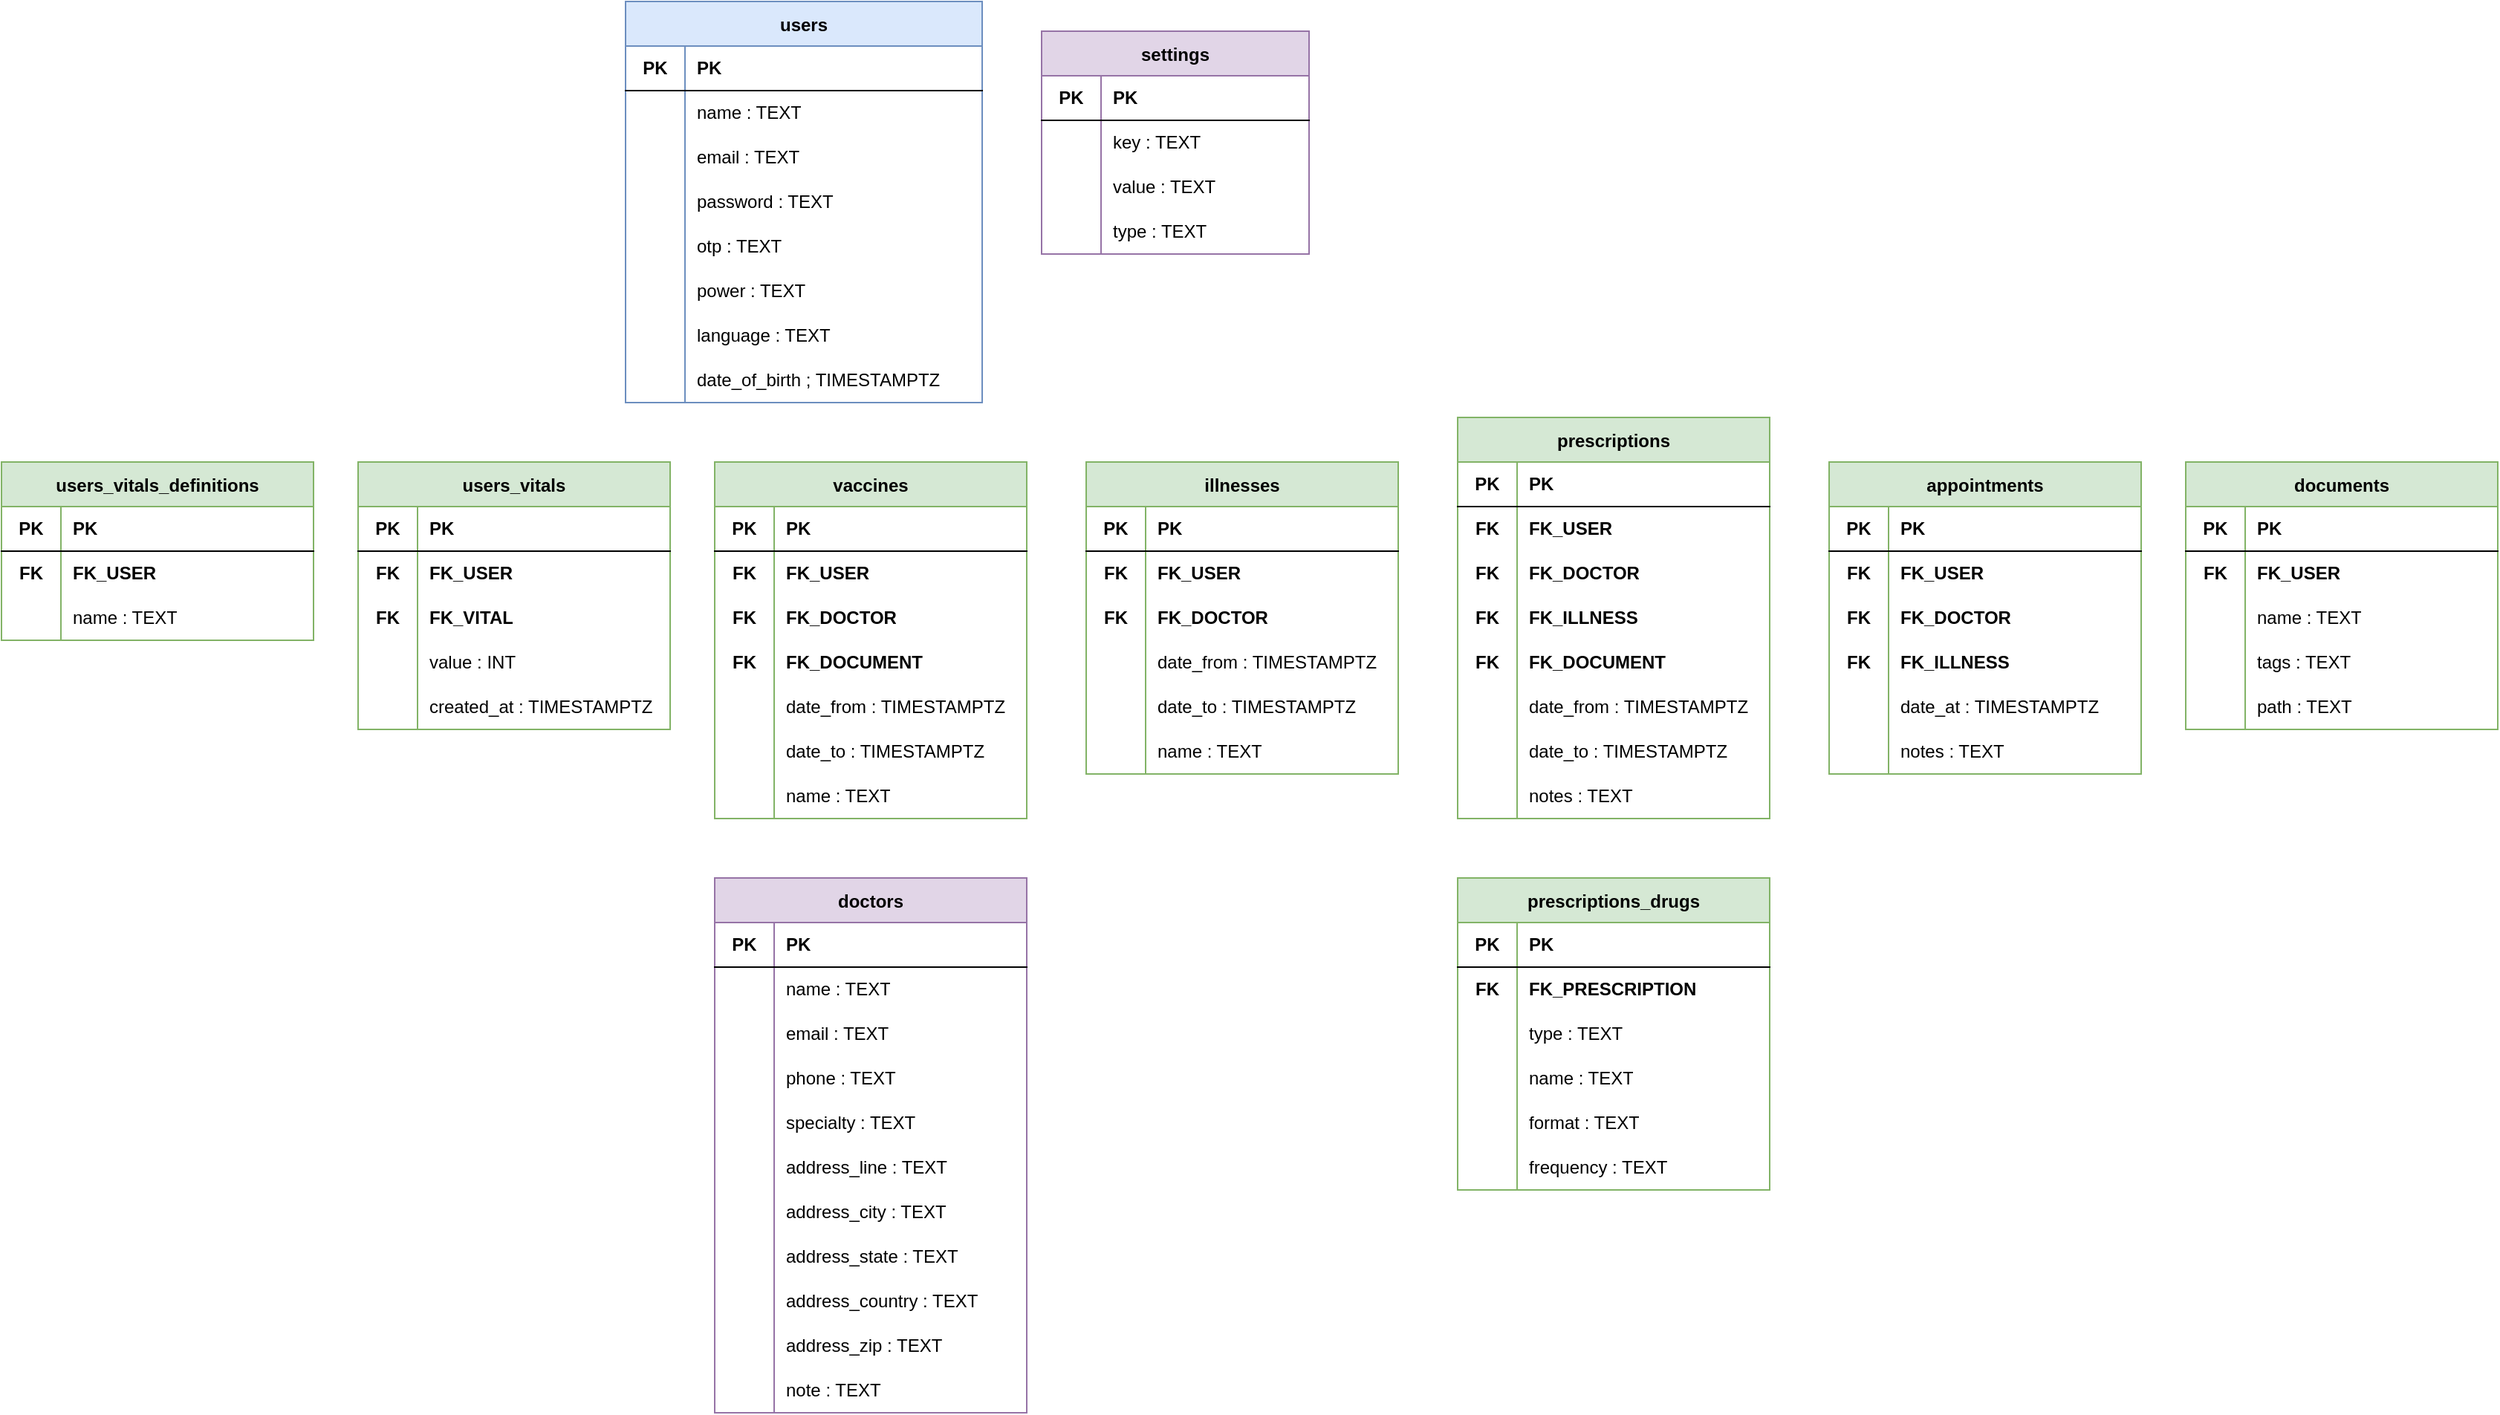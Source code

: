 <mxfile version="15.4.0" type="device"><diagram id="lpvWQhGLXjHYfwDu3LAz" name="Page-1"><mxGraphModel dx="1773" dy="672" grid="1" gridSize="10" guides="1" tooltips="1" connect="1" arrows="1" fold="1" page="1" pageScale="1" pageWidth="827" pageHeight="1169" math="0" shadow="0"><root><mxCell id="0"/><mxCell id="1" parent="0"/><mxCell id="T5rRMoBkWGZr2feVgKRY-1" value="users" style="shape=table;startSize=30;container=1;collapsible=0;childLayout=tableLayout;fixedRows=1;rowLines=0;fontStyle=1;align=center;pointerEvents=1;fillColor=#dae8fc;strokeColor=#6c8ebf;" parent="1" vertex="1"><mxGeometry x="10" y="40" width="240" height="270" as="geometry"/></mxCell><mxCell id="T5rRMoBkWGZr2feVgKRY-2" value="" style="shape=partialRectangle;html=1;whiteSpace=wrap;collapsible=0;dropTarget=0;pointerEvents=1;fillColor=none;top=0;left=0;bottom=1;right=0;points=[[0,0.5],[1,0.5]];portConstraint=eastwest;" parent="T5rRMoBkWGZr2feVgKRY-1" vertex="1"><mxGeometry y="30" width="240" height="30" as="geometry"/></mxCell><mxCell id="T5rRMoBkWGZr2feVgKRY-3" value="PK" style="shape=partialRectangle;html=1;whiteSpace=wrap;connectable=0;fillColor=none;top=0;left=0;bottom=0;right=0;overflow=hidden;pointerEvents=1;fontStyle=1" parent="T5rRMoBkWGZr2feVgKRY-2" vertex="1"><mxGeometry width="40" height="30" as="geometry"><mxRectangle width="40" height="30" as="alternateBounds"/></mxGeometry></mxCell><mxCell id="T5rRMoBkWGZr2feVgKRY-4" value="PK" style="shape=partialRectangle;html=1;whiteSpace=wrap;connectable=0;fillColor=none;top=0;left=0;bottom=0;right=0;align=left;spacingLeft=6;overflow=hidden;pointerEvents=1;fontStyle=1" parent="T5rRMoBkWGZr2feVgKRY-2" vertex="1"><mxGeometry x="40" width="200" height="30" as="geometry"><mxRectangle width="200" height="30" as="alternateBounds"/></mxGeometry></mxCell><mxCell id="T5rRMoBkWGZr2feVgKRY-5" value="" style="shape=partialRectangle;html=1;whiteSpace=wrap;collapsible=0;dropTarget=0;pointerEvents=1;fillColor=none;top=0;left=0;bottom=0;right=0;points=[[0,0.5],[1,0.5]];portConstraint=eastwest;" parent="T5rRMoBkWGZr2feVgKRY-1" vertex="1"><mxGeometry y="60" width="240" height="30" as="geometry"/></mxCell><mxCell id="T5rRMoBkWGZr2feVgKRY-6" value="" style="shape=partialRectangle;html=1;whiteSpace=wrap;connectable=0;fillColor=none;top=0;left=0;bottom=0;right=0;overflow=hidden;pointerEvents=1;" parent="T5rRMoBkWGZr2feVgKRY-5" vertex="1"><mxGeometry width="40" height="30" as="geometry"><mxRectangle width="40" height="30" as="alternateBounds"/></mxGeometry></mxCell><mxCell id="T5rRMoBkWGZr2feVgKRY-7" value="name : TEXT" style="shape=partialRectangle;html=1;whiteSpace=wrap;connectable=0;fillColor=none;top=0;left=0;bottom=0;right=0;align=left;spacingLeft=6;overflow=hidden;pointerEvents=1;" parent="T5rRMoBkWGZr2feVgKRY-5" vertex="1"><mxGeometry x="40" width="200" height="30" as="geometry"><mxRectangle width="200" height="30" as="alternateBounds"/></mxGeometry></mxCell><mxCell id="T5rRMoBkWGZr2feVgKRY-8" value="" style="shape=partialRectangle;html=1;whiteSpace=wrap;collapsible=0;dropTarget=0;pointerEvents=1;fillColor=none;top=0;left=0;bottom=0;right=0;points=[[0,0.5],[1,0.5]];portConstraint=eastwest;" parent="T5rRMoBkWGZr2feVgKRY-1" vertex="1"><mxGeometry y="90" width="240" height="30" as="geometry"/></mxCell><mxCell id="T5rRMoBkWGZr2feVgKRY-9" value="" style="shape=partialRectangle;html=1;whiteSpace=wrap;connectable=0;fillColor=none;top=0;left=0;bottom=0;right=0;overflow=hidden;pointerEvents=1;" parent="T5rRMoBkWGZr2feVgKRY-8" vertex="1"><mxGeometry width="40" height="30" as="geometry"><mxRectangle width="40" height="30" as="alternateBounds"/></mxGeometry></mxCell><mxCell id="T5rRMoBkWGZr2feVgKRY-10" value="email : TEXT" style="shape=partialRectangle;html=1;whiteSpace=wrap;connectable=0;fillColor=none;top=0;left=0;bottom=0;right=0;align=left;spacingLeft=6;overflow=hidden;pointerEvents=1;" parent="T5rRMoBkWGZr2feVgKRY-8" vertex="1"><mxGeometry x="40" width="200" height="30" as="geometry"><mxRectangle width="200" height="30" as="alternateBounds"/></mxGeometry></mxCell><mxCell id="T5rRMoBkWGZr2feVgKRY-11" value="" style="shape=partialRectangle;html=1;whiteSpace=wrap;collapsible=0;dropTarget=0;pointerEvents=1;fillColor=none;top=0;left=0;bottom=0;right=0;points=[[0,0.5],[1,0.5]];portConstraint=eastwest;" parent="T5rRMoBkWGZr2feVgKRY-1" vertex="1"><mxGeometry y="120" width="240" height="30" as="geometry"/></mxCell><mxCell id="T5rRMoBkWGZr2feVgKRY-12" value="" style="shape=partialRectangle;html=1;whiteSpace=wrap;connectable=0;fillColor=none;top=0;left=0;bottom=0;right=0;overflow=hidden;pointerEvents=1;" parent="T5rRMoBkWGZr2feVgKRY-11" vertex="1"><mxGeometry width="40" height="30" as="geometry"><mxRectangle width="40" height="30" as="alternateBounds"/></mxGeometry></mxCell><mxCell id="T5rRMoBkWGZr2feVgKRY-13" value="password : TEXT" style="shape=partialRectangle;html=1;whiteSpace=wrap;connectable=0;fillColor=none;top=0;left=0;bottom=0;right=0;align=left;spacingLeft=6;overflow=hidden;pointerEvents=1;" parent="T5rRMoBkWGZr2feVgKRY-11" vertex="1"><mxGeometry x="40" width="200" height="30" as="geometry"><mxRectangle width="200" height="30" as="alternateBounds"/></mxGeometry></mxCell><mxCell id="T5rRMoBkWGZr2feVgKRY-20" value="" style="shape=partialRectangle;html=1;whiteSpace=wrap;collapsible=0;dropTarget=0;pointerEvents=1;fillColor=none;top=0;left=0;bottom=0;right=0;points=[[0,0.5],[1,0.5]];portConstraint=eastwest;" parent="T5rRMoBkWGZr2feVgKRY-1" vertex="1"><mxGeometry y="150" width="240" height="30" as="geometry"/></mxCell><mxCell id="T5rRMoBkWGZr2feVgKRY-21" value="" style="shape=partialRectangle;html=1;whiteSpace=wrap;connectable=0;fillColor=none;top=0;left=0;bottom=0;right=0;overflow=hidden;pointerEvents=1;" parent="T5rRMoBkWGZr2feVgKRY-20" vertex="1"><mxGeometry width="40" height="30" as="geometry"><mxRectangle width="40" height="30" as="alternateBounds"/></mxGeometry></mxCell><mxCell id="T5rRMoBkWGZr2feVgKRY-22" value="otp : TEXT" style="shape=partialRectangle;html=1;whiteSpace=wrap;connectable=0;fillColor=none;top=0;left=0;bottom=0;right=0;align=left;spacingLeft=6;overflow=hidden;pointerEvents=1;" parent="T5rRMoBkWGZr2feVgKRY-20" vertex="1"><mxGeometry x="40" width="200" height="30" as="geometry"><mxRectangle width="200" height="30" as="alternateBounds"/></mxGeometry></mxCell><mxCell id="T5rRMoBkWGZr2feVgKRY-14" value="" style="shape=partialRectangle;html=1;whiteSpace=wrap;collapsible=0;dropTarget=0;pointerEvents=1;fillColor=none;top=0;left=0;bottom=0;right=0;points=[[0,0.5],[1,0.5]];portConstraint=eastwest;" parent="T5rRMoBkWGZr2feVgKRY-1" vertex="1"><mxGeometry y="180" width="240" height="30" as="geometry"/></mxCell><mxCell id="T5rRMoBkWGZr2feVgKRY-15" value="" style="shape=partialRectangle;html=1;whiteSpace=wrap;connectable=0;fillColor=none;top=0;left=0;bottom=0;right=0;overflow=hidden;pointerEvents=1;" parent="T5rRMoBkWGZr2feVgKRY-14" vertex="1"><mxGeometry width="40" height="30" as="geometry"><mxRectangle width="40" height="30" as="alternateBounds"/></mxGeometry></mxCell><mxCell id="T5rRMoBkWGZr2feVgKRY-16" value="power : TEXT" style="shape=partialRectangle;html=1;whiteSpace=wrap;connectable=0;fillColor=none;top=0;left=0;bottom=0;right=0;align=left;spacingLeft=6;overflow=hidden;pointerEvents=1;" parent="T5rRMoBkWGZr2feVgKRY-14" vertex="1"><mxGeometry x="40" width="200" height="30" as="geometry"><mxRectangle width="200" height="30" as="alternateBounds"/></mxGeometry></mxCell><mxCell id="T5rRMoBkWGZr2feVgKRY-17" value="" style="shape=partialRectangle;html=1;whiteSpace=wrap;collapsible=0;dropTarget=0;pointerEvents=1;fillColor=none;top=0;left=0;bottom=0;right=0;points=[[0,0.5],[1,0.5]];portConstraint=eastwest;" parent="T5rRMoBkWGZr2feVgKRY-1" vertex="1"><mxGeometry y="210" width="240" height="30" as="geometry"/></mxCell><mxCell id="T5rRMoBkWGZr2feVgKRY-18" value="" style="shape=partialRectangle;html=1;whiteSpace=wrap;connectable=0;fillColor=none;top=0;left=0;bottom=0;right=0;overflow=hidden;pointerEvents=1;" parent="T5rRMoBkWGZr2feVgKRY-17" vertex="1"><mxGeometry width="40" height="30" as="geometry"><mxRectangle width="40" height="30" as="alternateBounds"/></mxGeometry></mxCell><mxCell id="T5rRMoBkWGZr2feVgKRY-19" value="language : TEXT" style="shape=partialRectangle;html=1;whiteSpace=wrap;connectable=0;fillColor=none;top=0;left=0;bottom=0;right=0;align=left;spacingLeft=6;overflow=hidden;pointerEvents=1;" parent="T5rRMoBkWGZr2feVgKRY-17" vertex="1"><mxGeometry x="40" width="200" height="30" as="geometry"><mxRectangle width="200" height="30" as="alternateBounds"/></mxGeometry></mxCell><mxCell id="sv6uMaMWd3bvDKZC8LDG-1" value="" style="shape=partialRectangle;html=1;whiteSpace=wrap;collapsible=0;dropTarget=0;pointerEvents=1;fillColor=none;top=0;left=0;bottom=0;right=0;points=[[0,0.5],[1,0.5]];portConstraint=eastwest;" parent="T5rRMoBkWGZr2feVgKRY-1" vertex="1"><mxGeometry y="240" width="240" height="30" as="geometry"/></mxCell><mxCell id="sv6uMaMWd3bvDKZC8LDG-2" value="" style="shape=partialRectangle;html=1;whiteSpace=wrap;connectable=0;fillColor=none;top=0;left=0;bottom=0;right=0;overflow=hidden;pointerEvents=1;" parent="sv6uMaMWd3bvDKZC8LDG-1" vertex="1"><mxGeometry width="40" height="30" as="geometry"><mxRectangle width="40" height="30" as="alternateBounds"/></mxGeometry></mxCell><mxCell id="sv6uMaMWd3bvDKZC8LDG-3" value="date_of_birth ; TIMESTAMPTZ" style="shape=partialRectangle;html=1;whiteSpace=wrap;connectable=0;fillColor=none;top=0;left=0;bottom=0;right=0;align=left;spacingLeft=6;overflow=hidden;pointerEvents=1;" parent="sv6uMaMWd3bvDKZC8LDG-1" vertex="1"><mxGeometry x="40" width="200" height="30" as="geometry"><mxRectangle width="200" height="30" as="alternateBounds"/></mxGeometry></mxCell><mxCell id="T5rRMoBkWGZr2feVgKRY-23" value="settings" style="shape=table;startSize=30;container=1;collapsible=0;childLayout=tableLayout;fixedRows=1;rowLines=0;fontStyle=1;align=center;pointerEvents=1;fillColor=#e1d5e7;strokeColor=#9673a6;" parent="1" vertex="1"><mxGeometry x="290" y="60" width="180" height="150" as="geometry"/></mxCell><mxCell id="T5rRMoBkWGZr2feVgKRY-24" value="" style="shape=partialRectangle;html=1;whiteSpace=wrap;collapsible=0;dropTarget=0;pointerEvents=1;fillColor=none;top=0;left=0;bottom=1;right=0;points=[[0,0.5],[1,0.5]];portConstraint=eastwest;" parent="T5rRMoBkWGZr2feVgKRY-23" vertex="1"><mxGeometry y="30" width="180" height="30" as="geometry"/></mxCell><mxCell id="T5rRMoBkWGZr2feVgKRY-25" value="PK" style="shape=partialRectangle;html=1;whiteSpace=wrap;connectable=0;fillColor=none;top=0;left=0;bottom=0;right=0;overflow=hidden;pointerEvents=1;fontStyle=1" parent="T5rRMoBkWGZr2feVgKRY-24" vertex="1"><mxGeometry width="40" height="30" as="geometry"><mxRectangle width="40" height="30" as="alternateBounds"/></mxGeometry></mxCell><mxCell id="T5rRMoBkWGZr2feVgKRY-26" value="PK" style="shape=partialRectangle;html=1;whiteSpace=wrap;connectable=0;fillColor=none;top=0;left=0;bottom=0;right=0;align=left;spacingLeft=6;overflow=hidden;pointerEvents=1;fontStyle=1" parent="T5rRMoBkWGZr2feVgKRY-24" vertex="1"><mxGeometry x="40" width="140" height="30" as="geometry"><mxRectangle width="140" height="30" as="alternateBounds"/></mxGeometry></mxCell><mxCell id="T5rRMoBkWGZr2feVgKRY-27" value="" style="shape=partialRectangle;html=1;whiteSpace=wrap;collapsible=0;dropTarget=0;pointerEvents=1;fillColor=none;top=0;left=0;bottom=0;right=0;points=[[0,0.5],[1,0.5]];portConstraint=eastwest;" parent="T5rRMoBkWGZr2feVgKRY-23" vertex="1"><mxGeometry y="60" width="180" height="30" as="geometry"/></mxCell><mxCell id="T5rRMoBkWGZr2feVgKRY-28" value="" style="shape=partialRectangle;html=1;whiteSpace=wrap;connectable=0;fillColor=none;top=0;left=0;bottom=0;right=0;overflow=hidden;pointerEvents=1;" parent="T5rRMoBkWGZr2feVgKRY-27" vertex="1"><mxGeometry width="40" height="30" as="geometry"><mxRectangle width="40" height="30" as="alternateBounds"/></mxGeometry></mxCell><mxCell id="T5rRMoBkWGZr2feVgKRY-29" value="key : TEXT" style="shape=partialRectangle;html=1;whiteSpace=wrap;connectable=0;fillColor=none;top=0;left=0;bottom=0;right=0;align=left;spacingLeft=6;overflow=hidden;pointerEvents=1;" parent="T5rRMoBkWGZr2feVgKRY-27" vertex="1"><mxGeometry x="40" width="140" height="30" as="geometry"><mxRectangle width="140" height="30" as="alternateBounds"/></mxGeometry></mxCell><mxCell id="T5rRMoBkWGZr2feVgKRY-30" value="" style="shape=partialRectangle;html=1;whiteSpace=wrap;collapsible=0;dropTarget=0;pointerEvents=1;fillColor=none;top=0;left=0;bottom=0;right=0;points=[[0,0.5],[1,0.5]];portConstraint=eastwest;" parent="T5rRMoBkWGZr2feVgKRY-23" vertex="1"><mxGeometry y="90" width="180" height="30" as="geometry"/></mxCell><mxCell id="T5rRMoBkWGZr2feVgKRY-31" value="" style="shape=partialRectangle;html=1;whiteSpace=wrap;connectable=0;fillColor=none;top=0;left=0;bottom=0;right=0;overflow=hidden;pointerEvents=1;" parent="T5rRMoBkWGZr2feVgKRY-30" vertex="1"><mxGeometry width="40" height="30" as="geometry"><mxRectangle width="40" height="30" as="alternateBounds"/></mxGeometry></mxCell><mxCell id="T5rRMoBkWGZr2feVgKRY-32" value="value : TEXT" style="shape=partialRectangle;html=1;whiteSpace=wrap;connectable=0;fillColor=none;top=0;left=0;bottom=0;right=0;align=left;spacingLeft=6;overflow=hidden;pointerEvents=1;" parent="T5rRMoBkWGZr2feVgKRY-30" vertex="1"><mxGeometry x="40" width="140" height="30" as="geometry"><mxRectangle width="140" height="30" as="alternateBounds"/></mxGeometry></mxCell><mxCell id="G13BXUa8nbyZ81nRTZEl-1" value="" style="shape=partialRectangle;html=1;whiteSpace=wrap;collapsible=0;dropTarget=0;pointerEvents=1;fillColor=none;top=0;left=0;bottom=0;right=0;points=[[0,0.5],[1,0.5]];portConstraint=eastwest;" parent="T5rRMoBkWGZr2feVgKRY-23" vertex="1"><mxGeometry y="120" width="180" height="30" as="geometry"/></mxCell><mxCell id="G13BXUa8nbyZ81nRTZEl-2" value="" style="shape=partialRectangle;html=1;whiteSpace=wrap;connectable=0;fillColor=none;top=0;left=0;bottom=0;right=0;overflow=hidden;pointerEvents=1;" parent="G13BXUa8nbyZ81nRTZEl-1" vertex="1"><mxGeometry width="40" height="30" as="geometry"><mxRectangle width="40" height="30" as="alternateBounds"/></mxGeometry></mxCell><mxCell id="G13BXUa8nbyZ81nRTZEl-3" value="type : TEXT" style="shape=partialRectangle;html=1;whiteSpace=wrap;connectable=0;fillColor=none;top=0;left=0;bottom=0;right=0;align=left;spacingLeft=6;overflow=hidden;pointerEvents=1;" parent="G13BXUa8nbyZ81nRTZEl-1" vertex="1"><mxGeometry x="40" width="140" height="30" as="geometry"><mxRectangle width="140" height="30" as="alternateBounds"/></mxGeometry></mxCell><mxCell id="T5rRMoBkWGZr2feVgKRY-45" value="vaccines" style="shape=table;startSize=30;container=1;collapsible=0;childLayout=tableLayout;fixedRows=1;rowLines=0;fontStyle=1;align=center;pointerEvents=1;fillColor=#d5e8d4;strokeColor=#82b366;" parent="1" vertex="1"><mxGeometry x="70" y="350" width="210" height="240" as="geometry"/></mxCell><mxCell id="T5rRMoBkWGZr2feVgKRY-46" value="" style="shape=partialRectangle;html=1;whiteSpace=wrap;collapsible=0;dropTarget=0;pointerEvents=1;fillColor=none;top=0;left=0;bottom=1;right=0;points=[[0,0.5],[1,0.5]];portConstraint=eastwest;" parent="T5rRMoBkWGZr2feVgKRY-45" vertex="1"><mxGeometry y="30" width="210" height="30" as="geometry"/></mxCell><mxCell id="T5rRMoBkWGZr2feVgKRY-47" value="PK" style="shape=partialRectangle;html=1;whiteSpace=wrap;connectable=0;fillColor=none;top=0;left=0;bottom=0;right=0;overflow=hidden;pointerEvents=1;fontStyle=1" parent="T5rRMoBkWGZr2feVgKRY-46" vertex="1"><mxGeometry width="40" height="30" as="geometry"><mxRectangle width="40" height="30" as="alternateBounds"/></mxGeometry></mxCell><mxCell id="T5rRMoBkWGZr2feVgKRY-48" value="PK" style="shape=partialRectangle;html=1;whiteSpace=wrap;connectable=0;fillColor=none;top=0;left=0;bottom=0;right=0;align=left;spacingLeft=6;overflow=hidden;pointerEvents=1;fontStyle=1" parent="T5rRMoBkWGZr2feVgKRY-46" vertex="1"><mxGeometry x="40" width="170" height="30" as="geometry"><mxRectangle width="170" height="30" as="alternateBounds"/></mxGeometry></mxCell><mxCell id="T5rRMoBkWGZr2feVgKRY-49" value="" style="shape=partialRectangle;html=1;whiteSpace=wrap;collapsible=0;dropTarget=0;pointerEvents=1;fillColor=none;top=0;left=0;bottom=0;right=0;points=[[0,0.5],[1,0.5]];portConstraint=eastwest;strokeColor=default;perimeterSpacing=0;" parent="T5rRMoBkWGZr2feVgKRY-45" vertex="1"><mxGeometry y="60" width="210" height="30" as="geometry"/></mxCell><mxCell id="T5rRMoBkWGZr2feVgKRY-50" value="&lt;b&gt;FK&lt;/b&gt;" style="shape=partialRectangle;html=1;whiteSpace=wrap;connectable=0;fillColor=none;top=0;left=0;bottom=0;right=0;overflow=hidden;pointerEvents=1;" parent="T5rRMoBkWGZr2feVgKRY-49" vertex="1"><mxGeometry width="40" height="30" as="geometry"><mxRectangle width="40" height="30" as="alternateBounds"/></mxGeometry></mxCell><mxCell id="T5rRMoBkWGZr2feVgKRY-51" value="FK_USER" style="shape=partialRectangle;html=1;whiteSpace=wrap;connectable=0;fillColor=none;top=0;left=0;bottom=0;right=0;align=left;spacingLeft=6;overflow=hidden;pointerEvents=1;fontStyle=1" parent="T5rRMoBkWGZr2feVgKRY-49" vertex="1"><mxGeometry x="40" width="170" height="30" as="geometry"><mxRectangle width="170" height="30" as="alternateBounds"/></mxGeometry></mxCell><mxCell id="T5rRMoBkWGZr2feVgKRY-136" value="" style="shape=partialRectangle;html=1;whiteSpace=wrap;collapsible=0;dropTarget=0;pointerEvents=1;fillColor=none;top=0;left=0;bottom=0;right=0;points=[[0,0.5],[1,0.5]];portConstraint=eastwest;strokeColor=default;perimeterSpacing=0;" parent="T5rRMoBkWGZr2feVgKRY-45" vertex="1"><mxGeometry y="90" width="210" height="30" as="geometry"/></mxCell><mxCell id="T5rRMoBkWGZr2feVgKRY-137" value="&lt;b&gt;FK&lt;/b&gt;" style="shape=partialRectangle;html=1;whiteSpace=wrap;connectable=0;fillColor=none;top=0;left=0;bottom=0;right=0;overflow=hidden;pointerEvents=1;" parent="T5rRMoBkWGZr2feVgKRY-136" vertex="1"><mxGeometry width="40" height="30" as="geometry"><mxRectangle width="40" height="30" as="alternateBounds"/></mxGeometry></mxCell><mxCell id="T5rRMoBkWGZr2feVgKRY-138" value="FK_DOCTOR" style="shape=partialRectangle;html=1;whiteSpace=wrap;connectable=0;fillColor=none;top=0;left=0;bottom=0;right=0;align=left;spacingLeft=6;overflow=hidden;pointerEvents=1;fontStyle=1" parent="T5rRMoBkWGZr2feVgKRY-136" vertex="1"><mxGeometry x="40" width="170" height="30" as="geometry"><mxRectangle width="170" height="30" as="alternateBounds"/></mxGeometry></mxCell><mxCell id="sv6uMaMWd3bvDKZC8LDG-4" value="" style="shape=partialRectangle;html=1;whiteSpace=wrap;collapsible=0;dropTarget=0;pointerEvents=1;fillColor=none;top=0;left=0;bottom=0;right=0;points=[[0,0.5],[1,0.5]];portConstraint=eastwest;strokeColor=default;perimeterSpacing=0;" parent="T5rRMoBkWGZr2feVgKRY-45" vertex="1"><mxGeometry y="120" width="210" height="30" as="geometry"/></mxCell><mxCell id="sv6uMaMWd3bvDKZC8LDG-5" value="&lt;b&gt;FK&lt;/b&gt;" style="shape=partialRectangle;html=1;whiteSpace=wrap;connectable=0;fillColor=none;top=0;left=0;bottom=0;right=0;overflow=hidden;pointerEvents=1;" parent="sv6uMaMWd3bvDKZC8LDG-4" vertex="1"><mxGeometry width="40" height="30" as="geometry"><mxRectangle width="40" height="30" as="alternateBounds"/></mxGeometry></mxCell><mxCell id="sv6uMaMWd3bvDKZC8LDG-6" value="FK_DOCUMENT" style="shape=partialRectangle;html=1;whiteSpace=wrap;connectable=0;fillColor=none;top=0;left=0;bottom=0;right=0;align=left;spacingLeft=6;overflow=hidden;pointerEvents=1;fontStyle=1" parent="sv6uMaMWd3bvDKZC8LDG-4" vertex="1"><mxGeometry x="40" width="170" height="30" as="geometry"><mxRectangle width="170" height="30" as="alternateBounds"/></mxGeometry></mxCell><mxCell id="T5rRMoBkWGZr2feVgKRY-52" value="" style="shape=partialRectangle;html=1;whiteSpace=wrap;collapsible=0;dropTarget=0;pointerEvents=1;fillColor=none;top=0;left=0;bottom=0;right=0;points=[[0,0.5],[1,0.5]];portConstraint=eastwest;" parent="T5rRMoBkWGZr2feVgKRY-45" vertex="1"><mxGeometry y="150" width="210" height="30" as="geometry"/></mxCell><mxCell id="T5rRMoBkWGZr2feVgKRY-53" value="" style="shape=partialRectangle;html=1;whiteSpace=wrap;connectable=0;fillColor=none;top=0;left=0;bottom=0;right=0;overflow=hidden;pointerEvents=1;" parent="T5rRMoBkWGZr2feVgKRY-52" vertex="1"><mxGeometry width="40" height="30" as="geometry"><mxRectangle width="40" height="30" as="alternateBounds"/></mxGeometry></mxCell><mxCell id="T5rRMoBkWGZr2feVgKRY-54" value="date_from : TIMESTAMPTZ" style="shape=partialRectangle;html=1;whiteSpace=wrap;connectable=0;fillColor=none;top=0;left=0;bottom=0;right=0;align=left;spacingLeft=6;overflow=hidden;pointerEvents=1;" parent="T5rRMoBkWGZr2feVgKRY-52" vertex="1"><mxGeometry x="40" width="170" height="30" as="geometry"><mxRectangle width="170" height="30" as="alternateBounds"/></mxGeometry></mxCell><mxCell id="T5rRMoBkWGZr2feVgKRY-64" value="" style="shape=partialRectangle;html=1;whiteSpace=wrap;collapsible=0;dropTarget=0;pointerEvents=1;fillColor=none;top=0;left=0;bottom=0;right=0;points=[[0,0.5],[1,0.5]];portConstraint=eastwest;" parent="T5rRMoBkWGZr2feVgKRY-45" vertex="1"><mxGeometry y="180" width="210" height="30" as="geometry"/></mxCell><mxCell id="T5rRMoBkWGZr2feVgKRY-65" value="" style="shape=partialRectangle;html=1;whiteSpace=wrap;connectable=0;fillColor=none;top=0;left=0;bottom=0;right=0;overflow=hidden;pointerEvents=1;" parent="T5rRMoBkWGZr2feVgKRY-64" vertex="1"><mxGeometry width="40" height="30" as="geometry"><mxRectangle width="40" height="30" as="alternateBounds"/></mxGeometry></mxCell><mxCell id="T5rRMoBkWGZr2feVgKRY-66" value="date_to : TIMESTAMPTZ" style="shape=partialRectangle;html=1;whiteSpace=wrap;connectable=0;fillColor=none;top=0;left=0;bottom=0;right=0;align=left;spacingLeft=6;overflow=hidden;pointerEvents=1;" parent="T5rRMoBkWGZr2feVgKRY-64" vertex="1"><mxGeometry x="40" width="170" height="30" as="geometry"><mxRectangle width="170" height="30" as="alternateBounds"/></mxGeometry></mxCell><mxCell id="T5rRMoBkWGZr2feVgKRY-67" value="" style="shape=partialRectangle;html=1;whiteSpace=wrap;collapsible=0;dropTarget=0;pointerEvents=1;fillColor=none;top=0;left=0;bottom=0;right=0;points=[[0,0.5],[1,0.5]];portConstraint=eastwest;" parent="T5rRMoBkWGZr2feVgKRY-45" vertex="1"><mxGeometry y="210" width="210" height="30" as="geometry"/></mxCell><mxCell id="T5rRMoBkWGZr2feVgKRY-68" value="" style="shape=partialRectangle;html=1;whiteSpace=wrap;connectable=0;fillColor=none;top=0;left=0;bottom=0;right=0;overflow=hidden;pointerEvents=1;" parent="T5rRMoBkWGZr2feVgKRY-67" vertex="1"><mxGeometry width="40" height="30" as="geometry"><mxRectangle width="40" height="30" as="alternateBounds"/></mxGeometry></mxCell><mxCell id="T5rRMoBkWGZr2feVgKRY-69" value="name : TEXT" style="shape=partialRectangle;html=1;whiteSpace=wrap;connectable=0;fillColor=none;top=0;left=0;bottom=0;right=0;align=left;spacingLeft=6;overflow=hidden;pointerEvents=1;" parent="T5rRMoBkWGZr2feVgKRY-67" vertex="1"><mxGeometry x="40" width="170" height="30" as="geometry"><mxRectangle width="170" height="30" as="alternateBounds"/></mxGeometry></mxCell><mxCell id="T5rRMoBkWGZr2feVgKRY-70" value="illnesses" style="shape=table;startSize=30;container=1;collapsible=0;childLayout=tableLayout;fixedRows=1;rowLines=0;fontStyle=1;align=center;pointerEvents=1;fillColor=#d5e8d4;strokeColor=#82b366;" parent="1" vertex="1"><mxGeometry x="320" y="350" width="210" height="210" as="geometry"/></mxCell><mxCell id="T5rRMoBkWGZr2feVgKRY-71" value="" style="shape=partialRectangle;html=1;whiteSpace=wrap;collapsible=0;dropTarget=0;pointerEvents=1;fillColor=none;top=0;left=0;bottom=1;right=0;points=[[0,0.5],[1,0.5]];portConstraint=eastwest;" parent="T5rRMoBkWGZr2feVgKRY-70" vertex="1"><mxGeometry y="30" width="210" height="30" as="geometry"/></mxCell><mxCell id="T5rRMoBkWGZr2feVgKRY-72" value="PK" style="shape=partialRectangle;html=1;whiteSpace=wrap;connectable=0;fillColor=none;top=0;left=0;bottom=0;right=0;overflow=hidden;pointerEvents=1;fontStyle=1" parent="T5rRMoBkWGZr2feVgKRY-71" vertex="1"><mxGeometry width="40" height="30" as="geometry"><mxRectangle width="40" height="30" as="alternateBounds"/></mxGeometry></mxCell><mxCell id="T5rRMoBkWGZr2feVgKRY-73" value="PK" style="shape=partialRectangle;html=1;whiteSpace=wrap;connectable=0;fillColor=none;top=0;left=0;bottom=0;right=0;align=left;spacingLeft=6;overflow=hidden;pointerEvents=1;fontStyle=1" parent="T5rRMoBkWGZr2feVgKRY-71" vertex="1"><mxGeometry x="40" width="170" height="30" as="geometry"><mxRectangle width="170" height="30" as="alternateBounds"/></mxGeometry></mxCell><mxCell id="T5rRMoBkWGZr2feVgKRY-74" value="" style="shape=partialRectangle;html=1;whiteSpace=wrap;collapsible=0;dropTarget=0;pointerEvents=1;fillColor=none;top=0;left=0;bottom=0;right=0;points=[[0,0.5],[1,0.5]];portConstraint=eastwest;strokeColor=default;perimeterSpacing=0;" parent="T5rRMoBkWGZr2feVgKRY-70" vertex="1"><mxGeometry y="60" width="210" height="30" as="geometry"/></mxCell><mxCell id="T5rRMoBkWGZr2feVgKRY-75" value="&lt;b&gt;FK&lt;/b&gt;" style="shape=partialRectangle;html=1;whiteSpace=wrap;connectable=0;fillColor=none;top=0;left=0;bottom=0;right=0;overflow=hidden;pointerEvents=1;" parent="T5rRMoBkWGZr2feVgKRY-74" vertex="1"><mxGeometry width="40" height="30" as="geometry"><mxRectangle width="40" height="30" as="alternateBounds"/></mxGeometry></mxCell><mxCell id="T5rRMoBkWGZr2feVgKRY-76" value="FK_USER" style="shape=partialRectangle;html=1;whiteSpace=wrap;connectable=0;fillColor=none;top=0;left=0;bottom=0;right=0;align=left;spacingLeft=6;overflow=hidden;pointerEvents=1;fontStyle=1" parent="T5rRMoBkWGZr2feVgKRY-74" vertex="1"><mxGeometry x="40" width="170" height="30" as="geometry"><mxRectangle width="170" height="30" as="alternateBounds"/></mxGeometry></mxCell><mxCell id="T5rRMoBkWGZr2feVgKRY-117" value="" style="shape=partialRectangle;html=1;whiteSpace=wrap;collapsible=0;dropTarget=0;pointerEvents=1;fillColor=none;top=0;left=0;bottom=0;right=0;points=[[0,0.5],[1,0.5]];portConstraint=eastwest;strokeColor=default;perimeterSpacing=0;" parent="T5rRMoBkWGZr2feVgKRY-70" vertex="1"><mxGeometry y="90" width="210" height="30" as="geometry"/></mxCell><mxCell id="T5rRMoBkWGZr2feVgKRY-118" value="&lt;b&gt;FK&lt;/b&gt;" style="shape=partialRectangle;html=1;whiteSpace=wrap;connectable=0;fillColor=none;top=0;left=0;bottom=0;right=0;overflow=hidden;pointerEvents=1;" parent="T5rRMoBkWGZr2feVgKRY-117" vertex="1"><mxGeometry width="40" height="30" as="geometry"><mxRectangle width="40" height="30" as="alternateBounds"/></mxGeometry></mxCell><mxCell id="T5rRMoBkWGZr2feVgKRY-119" value="FK_DOCTOR" style="shape=partialRectangle;html=1;whiteSpace=wrap;connectable=0;fillColor=none;top=0;left=0;bottom=0;right=0;align=left;spacingLeft=6;overflow=hidden;pointerEvents=1;fontStyle=1" parent="T5rRMoBkWGZr2feVgKRY-117" vertex="1"><mxGeometry x="40" width="170" height="30" as="geometry"><mxRectangle width="170" height="30" as="alternateBounds"/></mxGeometry></mxCell><mxCell id="T5rRMoBkWGZr2feVgKRY-77" value="" style="shape=partialRectangle;html=1;whiteSpace=wrap;collapsible=0;dropTarget=0;pointerEvents=1;fillColor=none;top=0;left=0;bottom=0;right=0;points=[[0,0.5],[1,0.5]];portConstraint=eastwest;" parent="T5rRMoBkWGZr2feVgKRY-70" vertex="1"><mxGeometry y="120" width="210" height="30" as="geometry"/></mxCell><mxCell id="T5rRMoBkWGZr2feVgKRY-78" value="" style="shape=partialRectangle;html=1;whiteSpace=wrap;connectable=0;fillColor=none;top=0;left=0;bottom=0;right=0;overflow=hidden;pointerEvents=1;" parent="T5rRMoBkWGZr2feVgKRY-77" vertex="1"><mxGeometry width="40" height="30" as="geometry"><mxRectangle width="40" height="30" as="alternateBounds"/></mxGeometry></mxCell><mxCell id="T5rRMoBkWGZr2feVgKRY-79" value="date_from : TIMESTAMPTZ" style="shape=partialRectangle;html=1;whiteSpace=wrap;connectable=0;fillColor=none;top=0;left=0;bottom=0;right=0;align=left;spacingLeft=6;overflow=hidden;pointerEvents=1;" parent="T5rRMoBkWGZr2feVgKRY-77" vertex="1"><mxGeometry x="40" width="170" height="30" as="geometry"><mxRectangle width="170" height="30" as="alternateBounds"/></mxGeometry></mxCell><mxCell id="T5rRMoBkWGZr2feVgKRY-80" value="" style="shape=partialRectangle;html=1;whiteSpace=wrap;collapsible=0;dropTarget=0;pointerEvents=1;fillColor=none;top=0;left=0;bottom=0;right=0;points=[[0,0.5],[1,0.5]];portConstraint=eastwest;" parent="T5rRMoBkWGZr2feVgKRY-70" vertex="1"><mxGeometry y="150" width="210" height="30" as="geometry"/></mxCell><mxCell id="T5rRMoBkWGZr2feVgKRY-81" value="" style="shape=partialRectangle;html=1;whiteSpace=wrap;connectable=0;fillColor=none;top=0;left=0;bottom=0;right=0;overflow=hidden;pointerEvents=1;" parent="T5rRMoBkWGZr2feVgKRY-80" vertex="1"><mxGeometry width="40" height="30" as="geometry"><mxRectangle width="40" height="30" as="alternateBounds"/></mxGeometry></mxCell><mxCell id="T5rRMoBkWGZr2feVgKRY-82" value="date_to : TIMESTAMPTZ" style="shape=partialRectangle;html=1;whiteSpace=wrap;connectable=0;fillColor=none;top=0;left=0;bottom=0;right=0;align=left;spacingLeft=6;overflow=hidden;pointerEvents=1;" parent="T5rRMoBkWGZr2feVgKRY-80" vertex="1"><mxGeometry x="40" width="170" height="30" as="geometry"><mxRectangle width="170" height="30" as="alternateBounds"/></mxGeometry></mxCell><mxCell id="T5rRMoBkWGZr2feVgKRY-83" value="" style="shape=partialRectangle;html=1;whiteSpace=wrap;collapsible=0;dropTarget=0;pointerEvents=1;fillColor=none;top=0;left=0;bottom=0;right=0;points=[[0,0.5],[1,0.5]];portConstraint=eastwest;" parent="T5rRMoBkWGZr2feVgKRY-70" vertex="1"><mxGeometry y="180" width="210" height="30" as="geometry"/></mxCell><mxCell id="T5rRMoBkWGZr2feVgKRY-84" value="" style="shape=partialRectangle;html=1;whiteSpace=wrap;connectable=0;fillColor=none;top=0;left=0;bottom=0;right=0;overflow=hidden;pointerEvents=1;" parent="T5rRMoBkWGZr2feVgKRY-83" vertex="1"><mxGeometry width="40" height="30" as="geometry"><mxRectangle width="40" height="30" as="alternateBounds"/></mxGeometry></mxCell><mxCell id="T5rRMoBkWGZr2feVgKRY-85" value="name : TEXT" style="shape=partialRectangle;html=1;whiteSpace=wrap;connectable=0;fillColor=none;top=0;left=0;bottom=0;right=0;align=left;spacingLeft=6;overflow=hidden;pointerEvents=1;" parent="T5rRMoBkWGZr2feVgKRY-83" vertex="1"><mxGeometry x="40" width="170" height="30" as="geometry"><mxRectangle width="170" height="30" as="alternateBounds"/></mxGeometry></mxCell><mxCell id="T5rRMoBkWGZr2feVgKRY-86" value="doctors" style="shape=table;startSize=30;container=1;collapsible=0;childLayout=tableLayout;fixedRows=1;rowLines=0;fontStyle=1;align=center;pointerEvents=1;fillColor=#e1d5e7;strokeColor=#9673a6;" parent="1" vertex="1"><mxGeometry x="70" y="630" width="210" height="360" as="geometry"/></mxCell><mxCell id="T5rRMoBkWGZr2feVgKRY-87" value="" style="shape=partialRectangle;html=1;whiteSpace=wrap;collapsible=0;dropTarget=0;pointerEvents=1;fillColor=none;top=0;left=0;bottom=1;right=0;points=[[0,0.5],[1,0.5]];portConstraint=eastwest;" parent="T5rRMoBkWGZr2feVgKRY-86" vertex="1"><mxGeometry y="30" width="210" height="30" as="geometry"/></mxCell><mxCell id="T5rRMoBkWGZr2feVgKRY-88" value="PK" style="shape=partialRectangle;html=1;whiteSpace=wrap;connectable=0;fillColor=none;top=0;left=0;bottom=0;right=0;overflow=hidden;pointerEvents=1;fontStyle=1" parent="T5rRMoBkWGZr2feVgKRY-87" vertex="1"><mxGeometry width="40" height="30" as="geometry"><mxRectangle width="40" height="30" as="alternateBounds"/></mxGeometry></mxCell><mxCell id="T5rRMoBkWGZr2feVgKRY-89" value="PK" style="shape=partialRectangle;html=1;whiteSpace=wrap;connectable=0;fillColor=none;top=0;left=0;bottom=0;right=0;align=left;spacingLeft=6;overflow=hidden;pointerEvents=1;fontStyle=1" parent="T5rRMoBkWGZr2feVgKRY-87" vertex="1"><mxGeometry x="40" width="170" height="30" as="geometry"><mxRectangle width="170" height="30" as="alternateBounds"/></mxGeometry></mxCell><mxCell id="T5rRMoBkWGZr2feVgKRY-93" value="" style="shape=partialRectangle;html=1;whiteSpace=wrap;collapsible=0;dropTarget=0;pointerEvents=1;fillColor=none;top=0;left=0;bottom=0;right=0;points=[[0,0.5],[1,0.5]];portConstraint=eastwest;" parent="T5rRMoBkWGZr2feVgKRY-86" vertex="1"><mxGeometry y="60" width="210" height="30" as="geometry"/></mxCell><mxCell id="T5rRMoBkWGZr2feVgKRY-94" value="" style="shape=partialRectangle;html=1;whiteSpace=wrap;connectable=0;fillColor=none;top=0;left=0;bottom=0;right=0;overflow=hidden;pointerEvents=1;" parent="T5rRMoBkWGZr2feVgKRY-93" vertex="1"><mxGeometry width="40" height="30" as="geometry"><mxRectangle width="40" height="30" as="alternateBounds"/></mxGeometry></mxCell><mxCell id="T5rRMoBkWGZr2feVgKRY-95" value="name : TEXT" style="shape=partialRectangle;html=1;whiteSpace=wrap;connectable=0;fillColor=none;top=0;left=0;bottom=0;right=0;align=left;spacingLeft=6;overflow=hidden;pointerEvents=1;" parent="T5rRMoBkWGZr2feVgKRY-93" vertex="1"><mxGeometry x="40" width="170" height="30" as="geometry"><mxRectangle width="170" height="30" as="alternateBounds"/></mxGeometry></mxCell><mxCell id="T5rRMoBkWGZr2feVgKRY-96" value="" style="shape=partialRectangle;html=1;whiteSpace=wrap;collapsible=0;dropTarget=0;pointerEvents=1;fillColor=none;top=0;left=0;bottom=0;right=0;points=[[0,0.5],[1,0.5]];portConstraint=eastwest;" parent="T5rRMoBkWGZr2feVgKRY-86" vertex="1"><mxGeometry y="90" width="210" height="30" as="geometry"/></mxCell><mxCell id="T5rRMoBkWGZr2feVgKRY-97" value="" style="shape=partialRectangle;html=1;whiteSpace=wrap;connectable=0;fillColor=none;top=0;left=0;bottom=0;right=0;overflow=hidden;pointerEvents=1;" parent="T5rRMoBkWGZr2feVgKRY-96" vertex="1"><mxGeometry width="40" height="30" as="geometry"><mxRectangle width="40" height="30" as="alternateBounds"/></mxGeometry></mxCell><mxCell id="T5rRMoBkWGZr2feVgKRY-98" value="email : TEXT" style="shape=partialRectangle;html=1;whiteSpace=wrap;connectable=0;fillColor=none;top=0;left=0;bottom=0;right=0;align=left;spacingLeft=6;overflow=hidden;pointerEvents=1;" parent="T5rRMoBkWGZr2feVgKRY-96" vertex="1"><mxGeometry x="40" width="170" height="30" as="geometry"><mxRectangle width="170" height="30" as="alternateBounds"/></mxGeometry></mxCell><mxCell id="T5rRMoBkWGZr2feVgKRY-99" value="" style="shape=partialRectangle;html=1;whiteSpace=wrap;collapsible=0;dropTarget=0;pointerEvents=1;fillColor=none;top=0;left=0;bottom=0;right=0;points=[[0,0.5],[1,0.5]];portConstraint=eastwest;" parent="T5rRMoBkWGZr2feVgKRY-86" vertex="1"><mxGeometry y="120" width="210" height="30" as="geometry"/></mxCell><mxCell id="T5rRMoBkWGZr2feVgKRY-100" value="" style="shape=partialRectangle;html=1;whiteSpace=wrap;connectable=0;fillColor=none;top=0;left=0;bottom=0;right=0;overflow=hidden;pointerEvents=1;" parent="T5rRMoBkWGZr2feVgKRY-99" vertex="1"><mxGeometry width="40" height="30" as="geometry"><mxRectangle width="40" height="30" as="alternateBounds"/></mxGeometry></mxCell><mxCell id="T5rRMoBkWGZr2feVgKRY-101" value="phone : TEXT" style="shape=partialRectangle;html=1;whiteSpace=wrap;connectable=0;fillColor=none;top=0;left=0;bottom=0;right=0;align=left;spacingLeft=6;overflow=hidden;pointerEvents=1;" parent="T5rRMoBkWGZr2feVgKRY-99" vertex="1"><mxGeometry x="40" width="170" height="30" as="geometry"><mxRectangle width="170" height="30" as="alternateBounds"/></mxGeometry></mxCell><mxCell id="T5rRMoBkWGZr2feVgKRY-102" value="" style="shape=partialRectangle;html=1;whiteSpace=wrap;collapsible=0;dropTarget=0;pointerEvents=1;fillColor=none;top=0;left=0;bottom=0;right=0;points=[[0,0.5],[1,0.5]];portConstraint=eastwest;" parent="T5rRMoBkWGZr2feVgKRY-86" vertex="1"><mxGeometry y="150" width="210" height="30" as="geometry"/></mxCell><mxCell id="T5rRMoBkWGZr2feVgKRY-103" value="" style="shape=partialRectangle;html=1;whiteSpace=wrap;connectable=0;fillColor=none;top=0;left=0;bottom=0;right=0;overflow=hidden;pointerEvents=1;" parent="T5rRMoBkWGZr2feVgKRY-102" vertex="1"><mxGeometry width="40" height="30" as="geometry"><mxRectangle width="40" height="30" as="alternateBounds"/></mxGeometry></mxCell><mxCell id="T5rRMoBkWGZr2feVgKRY-104" value="specialty : TEXT" style="shape=partialRectangle;html=1;whiteSpace=wrap;connectable=0;fillColor=none;top=0;left=0;bottom=0;right=0;align=left;spacingLeft=6;overflow=hidden;pointerEvents=1;" parent="T5rRMoBkWGZr2feVgKRY-102" vertex="1"><mxGeometry x="40" width="170" height="30" as="geometry"><mxRectangle width="170" height="30" as="alternateBounds"/></mxGeometry></mxCell><mxCell id="T5rRMoBkWGZr2feVgKRY-105" value="" style="shape=partialRectangle;html=1;whiteSpace=wrap;collapsible=0;dropTarget=0;pointerEvents=1;fillColor=none;top=0;left=0;bottom=0;right=0;points=[[0,0.5],[1,0.5]];portConstraint=eastwest;" parent="T5rRMoBkWGZr2feVgKRY-86" vertex="1"><mxGeometry y="180" width="210" height="30" as="geometry"/></mxCell><mxCell id="T5rRMoBkWGZr2feVgKRY-106" value="" style="shape=partialRectangle;html=1;whiteSpace=wrap;connectable=0;fillColor=none;top=0;left=0;bottom=0;right=0;overflow=hidden;pointerEvents=1;" parent="T5rRMoBkWGZr2feVgKRY-105" vertex="1"><mxGeometry width="40" height="30" as="geometry"><mxRectangle width="40" height="30" as="alternateBounds"/></mxGeometry></mxCell><mxCell id="T5rRMoBkWGZr2feVgKRY-107" value="address_line : TEXT" style="shape=partialRectangle;html=1;whiteSpace=wrap;connectable=0;fillColor=none;top=0;left=0;bottom=0;right=0;align=left;spacingLeft=6;overflow=hidden;pointerEvents=1;" parent="T5rRMoBkWGZr2feVgKRY-105" vertex="1"><mxGeometry x="40" width="170" height="30" as="geometry"><mxRectangle width="170" height="30" as="alternateBounds"/></mxGeometry></mxCell><mxCell id="T5rRMoBkWGZr2feVgKRY-108" value="" style="shape=partialRectangle;html=1;whiteSpace=wrap;collapsible=0;dropTarget=0;pointerEvents=1;fillColor=none;top=0;left=0;bottom=0;right=0;points=[[0,0.5],[1,0.5]];portConstraint=eastwest;" parent="T5rRMoBkWGZr2feVgKRY-86" vertex="1"><mxGeometry y="210" width="210" height="30" as="geometry"/></mxCell><mxCell id="T5rRMoBkWGZr2feVgKRY-109" value="" style="shape=partialRectangle;html=1;whiteSpace=wrap;connectable=0;fillColor=none;top=0;left=0;bottom=0;right=0;overflow=hidden;pointerEvents=1;" parent="T5rRMoBkWGZr2feVgKRY-108" vertex="1"><mxGeometry width="40" height="30" as="geometry"><mxRectangle width="40" height="30" as="alternateBounds"/></mxGeometry></mxCell><mxCell id="T5rRMoBkWGZr2feVgKRY-110" value="address_city : TEXT" style="shape=partialRectangle;html=1;whiteSpace=wrap;connectable=0;fillColor=none;top=0;left=0;bottom=0;right=0;align=left;spacingLeft=6;overflow=hidden;pointerEvents=1;" parent="T5rRMoBkWGZr2feVgKRY-108" vertex="1"><mxGeometry x="40" width="170" height="30" as="geometry"><mxRectangle width="170" height="30" as="alternateBounds"/></mxGeometry></mxCell><mxCell id="zGXSsdYM8dOJRTtgqkok-1" value="" style="shape=partialRectangle;html=1;whiteSpace=wrap;collapsible=0;dropTarget=0;pointerEvents=1;fillColor=none;top=0;left=0;bottom=0;right=0;points=[[0,0.5],[1,0.5]];portConstraint=eastwest;" parent="T5rRMoBkWGZr2feVgKRY-86" vertex="1"><mxGeometry y="240" width="210" height="30" as="geometry"/></mxCell><mxCell id="zGXSsdYM8dOJRTtgqkok-2" value="" style="shape=partialRectangle;html=1;whiteSpace=wrap;connectable=0;fillColor=none;top=0;left=0;bottom=0;right=0;overflow=hidden;pointerEvents=1;" parent="zGXSsdYM8dOJRTtgqkok-1" vertex="1"><mxGeometry width="40" height="30" as="geometry"><mxRectangle width="40" height="30" as="alternateBounds"/></mxGeometry></mxCell><mxCell id="zGXSsdYM8dOJRTtgqkok-3" value="address_state : TEXT" style="shape=partialRectangle;html=1;whiteSpace=wrap;connectable=0;fillColor=none;top=0;left=0;bottom=0;right=0;align=left;spacingLeft=6;overflow=hidden;pointerEvents=1;" parent="zGXSsdYM8dOJRTtgqkok-1" vertex="1"><mxGeometry x="40" width="170" height="30" as="geometry"><mxRectangle width="170" height="30" as="alternateBounds"/></mxGeometry></mxCell><mxCell id="T5rRMoBkWGZr2feVgKRY-111" value="" style="shape=partialRectangle;html=1;whiteSpace=wrap;collapsible=0;dropTarget=0;pointerEvents=1;fillColor=none;top=0;left=0;bottom=0;right=0;points=[[0,0.5],[1,0.5]];portConstraint=eastwest;" parent="T5rRMoBkWGZr2feVgKRY-86" vertex="1"><mxGeometry y="270" width="210" height="30" as="geometry"/></mxCell><mxCell id="T5rRMoBkWGZr2feVgKRY-112" value="" style="shape=partialRectangle;html=1;whiteSpace=wrap;connectable=0;fillColor=none;top=0;left=0;bottom=0;right=0;overflow=hidden;pointerEvents=1;" parent="T5rRMoBkWGZr2feVgKRY-111" vertex="1"><mxGeometry width="40" height="30" as="geometry"><mxRectangle width="40" height="30" as="alternateBounds"/></mxGeometry></mxCell><mxCell id="T5rRMoBkWGZr2feVgKRY-113" value="address_country : TEXT" style="shape=partialRectangle;html=1;whiteSpace=wrap;connectable=0;fillColor=none;top=0;left=0;bottom=0;right=0;align=left;spacingLeft=6;overflow=hidden;pointerEvents=1;" parent="T5rRMoBkWGZr2feVgKRY-111" vertex="1"><mxGeometry x="40" width="170" height="30" as="geometry"><mxRectangle width="170" height="30" as="alternateBounds"/></mxGeometry></mxCell><mxCell id="wc7EnlA0nlUydiT4HC89-1" value="" style="shape=partialRectangle;html=1;whiteSpace=wrap;collapsible=0;dropTarget=0;pointerEvents=1;fillColor=none;top=0;left=0;bottom=0;right=0;points=[[0,0.5],[1,0.5]];portConstraint=eastwest;" vertex="1" parent="T5rRMoBkWGZr2feVgKRY-86"><mxGeometry y="300" width="210" height="30" as="geometry"/></mxCell><mxCell id="wc7EnlA0nlUydiT4HC89-2" value="" style="shape=partialRectangle;html=1;whiteSpace=wrap;connectable=0;fillColor=none;top=0;left=0;bottom=0;right=0;overflow=hidden;pointerEvents=1;" vertex="1" parent="wc7EnlA0nlUydiT4HC89-1"><mxGeometry width="40" height="30" as="geometry"><mxRectangle width="40" height="30" as="alternateBounds"/></mxGeometry></mxCell><mxCell id="wc7EnlA0nlUydiT4HC89-3" value="address_zip : TEXT" style="shape=partialRectangle;html=1;whiteSpace=wrap;connectable=0;fillColor=none;top=0;left=0;bottom=0;right=0;align=left;spacingLeft=6;overflow=hidden;pointerEvents=1;" vertex="1" parent="wc7EnlA0nlUydiT4HC89-1"><mxGeometry x="40" width="170" height="30" as="geometry"><mxRectangle width="170" height="30" as="alternateBounds"/></mxGeometry></mxCell><mxCell id="zGXSsdYM8dOJRTtgqkok-4" value="" style="shape=partialRectangle;html=1;whiteSpace=wrap;collapsible=0;dropTarget=0;pointerEvents=1;fillColor=none;top=0;left=0;bottom=0;right=0;points=[[0,0.5],[1,0.5]];portConstraint=eastwest;" parent="T5rRMoBkWGZr2feVgKRY-86" vertex="1"><mxGeometry y="330" width="210" height="30" as="geometry"/></mxCell><mxCell id="zGXSsdYM8dOJRTtgqkok-5" value="" style="shape=partialRectangle;html=1;whiteSpace=wrap;connectable=0;fillColor=none;top=0;left=0;bottom=0;right=0;overflow=hidden;pointerEvents=1;" parent="zGXSsdYM8dOJRTtgqkok-4" vertex="1"><mxGeometry width="40" height="30" as="geometry"><mxRectangle width="40" height="30" as="alternateBounds"/></mxGeometry></mxCell><mxCell id="zGXSsdYM8dOJRTtgqkok-6" value="note : TEXT" style="shape=partialRectangle;html=1;whiteSpace=wrap;connectable=0;fillColor=none;top=0;left=0;bottom=0;right=0;align=left;spacingLeft=6;overflow=hidden;pointerEvents=1;" parent="zGXSsdYM8dOJRTtgqkok-4" vertex="1"><mxGeometry x="40" width="170" height="30" as="geometry"><mxRectangle width="170" height="30" as="alternateBounds"/></mxGeometry></mxCell><mxCell id="T5rRMoBkWGZr2feVgKRY-139" value="prescriptions" style="shape=table;startSize=30;container=1;collapsible=0;childLayout=tableLayout;fixedRows=1;rowLines=0;fontStyle=1;align=center;pointerEvents=1;fillColor=#d5e8d4;strokeColor=#82b366;" parent="1" vertex="1"><mxGeometry x="570" y="320" width="210" height="270" as="geometry"/></mxCell><mxCell id="T5rRMoBkWGZr2feVgKRY-140" value="" style="shape=partialRectangle;html=1;whiteSpace=wrap;collapsible=0;dropTarget=0;pointerEvents=1;fillColor=none;top=0;left=0;bottom=1;right=0;points=[[0,0.5],[1,0.5]];portConstraint=eastwest;" parent="T5rRMoBkWGZr2feVgKRY-139" vertex="1"><mxGeometry y="30" width="210" height="30" as="geometry"/></mxCell><mxCell id="T5rRMoBkWGZr2feVgKRY-141" value="PK" style="shape=partialRectangle;html=1;whiteSpace=wrap;connectable=0;fillColor=none;top=0;left=0;bottom=0;right=0;overflow=hidden;pointerEvents=1;fontStyle=1" parent="T5rRMoBkWGZr2feVgKRY-140" vertex="1"><mxGeometry width="40" height="30" as="geometry"><mxRectangle width="40" height="30" as="alternateBounds"/></mxGeometry></mxCell><mxCell id="T5rRMoBkWGZr2feVgKRY-142" value="PK" style="shape=partialRectangle;html=1;whiteSpace=wrap;connectable=0;fillColor=none;top=0;left=0;bottom=0;right=0;align=left;spacingLeft=6;overflow=hidden;pointerEvents=1;fontStyle=1" parent="T5rRMoBkWGZr2feVgKRY-140" vertex="1"><mxGeometry x="40" width="170" height="30" as="geometry"><mxRectangle width="170" height="30" as="alternateBounds"/></mxGeometry></mxCell><mxCell id="T5rRMoBkWGZr2feVgKRY-143" value="" style="shape=partialRectangle;html=1;whiteSpace=wrap;collapsible=0;dropTarget=0;pointerEvents=1;fillColor=none;top=0;left=0;bottom=0;right=0;points=[[0,0.5],[1,0.5]];portConstraint=eastwest;strokeColor=default;perimeterSpacing=0;" parent="T5rRMoBkWGZr2feVgKRY-139" vertex="1"><mxGeometry y="60" width="210" height="30" as="geometry"/></mxCell><mxCell id="T5rRMoBkWGZr2feVgKRY-144" value="&lt;b&gt;FK&lt;/b&gt;" style="shape=partialRectangle;html=1;whiteSpace=wrap;connectable=0;fillColor=none;top=0;left=0;bottom=0;right=0;overflow=hidden;pointerEvents=1;" parent="T5rRMoBkWGZr2feVgKRY-143" vertex="1"><mxGeometry width="40" height="30" as="geometry"><mxRectangle width="40" height="30" as="alternateBounds"/></mxGeometry></mxCell><mxCell id="T5rRMoBkWGZr2feVgKRY-145" value="FK_USER" style="shape=partialRectangle;html=1;whiteSpace=wrap;connectable=0;fillColor=none;top=0;left=0;bottom=0;right=0;align=left;spacingLeft=6;overflow=hidden;pointerEvents=1;fontStyle=1" parent="T5rRMoBkWGZr2feVgKRY-143" vertex="1"><mxGeometry x="40" width="170" height="30" as="geometry"><mxRectangle width="170" height="30" as="alternateBounds"/></mxGeometry></mxCell><mxCell id="T5rRMoBkWGZr2feVgKRY-146" value="" style="shape=partialRectangle;html=1;whiteSpace=wrap;collapsible=0;dropTarget=0;pointerEvents=1;fillColor=none;top=0;left=0;bottom=0;right=0;points=[[0,0.5],[1,0.5]];portConstraint=eastwest;strokeColor=default;perimeterSpacing=0;" parent="T5rRMoBkWGZr2feVgKRY-139" vertex="1"><mxGeometry y="90" width="210" height="30" as="geometry"/></mxCell><mxCell id="T5rRMoBkWGZr2feVgKRY-147" value="&lt;b&gt;FK&lt;/b&gt;" style="shape=partialRectangle;html=1;whiteSpace=wrap;connectable=0;fillColor=none;top=0;left=0;bottom=0;right=0;overflow=hidden;pointerEvents=1;" parent="T5rRMoBkWGZr2feVgKRY-146" vertex="1"><mxGeometry width="40" height="30" as="geometry"><mxRectangle width="40" height="30" as="alternateBounds"/></mxGeometry></mxCell><mxCell id="T5rRMoBkWGZr2feVgKRY-148" value="FK_DOCTOR" style="shape=partialRectangle;html=1;whiteSpace=wrap;connectable=0;fillColor=none;top=0;left=0;bottom=0;right=0;align=left;spacingLeft=6;overflow=hidden;pointerEvents=1;fontStyle=1" parent="T5rRMoBkWGZr2feVgKRY-146" vertex="1"><mxGeometry x="40" width="170" height="30" as="geometry"><mxRectangle width="170" height="30" as="alternateBounds"/></mxGeometry></mxCell><mxCell id="T5rRMoBkWGZr2feVgKRY-195" value="" style="shape=partialRectangle;html=1;whiteSpace=wrap;collapsible=0;dropTarget=0;pointerEvents=1;fillColor=none;top=0;left=0;bottom=0;right=0;points=[[0,0.5],[1,0.5]];portConstraint=eastwest;strokeColor=default;perimeterSpacing=0;" parent="T5rRMoBkWGZr2feVgKRY-139" vertex="1"><mxGeometry y="120" width="210" height="30" as="geometry"/></mxCell><mxCell id="T5rRMoBkWGZr2feVgKRY-196" value="&lt;b&gt;FK&lt;/b&gt;" style="shape=partialRectangle;html=1;whiteSpace=wrap;connectable=0;fillColor=none;top=0;left=0;bottom=0;right=0;overflow=hidden;pointerEvents=1;" parent="T5rRMoBkWGZr2feVgKRY-195" vertex="1"><mxGeometry width="40" height="30" as="geometry"><mxRectangle width="40" height="30" as="alternateBounds"/></mxGeometry></mxCell><mxCell id="T5rRMoBkWGZr2feVgKRY-197" value="FK_ILLNESS" style="shape=partialRectangle;html=1;whiteSpace=wrap;connectable=0;fillColor=none;top=0;left=0;bottom=0;right=0;align=left;spacingLeft=6;overflow=hidden;pointerEvents=1;fontStyle=1" parent="T5rRMoBkWGZr2feVgKRY-195" vertex="1"><mxGeometry x="40" width="170" height="30" as="geometry"><mxRectangle width="170" height="30" as="alternateBounds"/></mxGeometry></mxCell><mxCell id="sv6uMaMWd3bvDKZC8LDG-7" value="" style="shape=partialRectangle;html=1;whiteSpace=wrap;collapsible=0;dropTarget=0;pointerEvents=1;fillColor=none;top=0;left=0;bottom=0;right=0;points=[[0,0.5],[1,0.5]];portConstraint=eastwest;strokeColor=default;perimeterSpacing=0;" parent="T5rRMoBkWGZr2feVgKRY-139" vertex="1"><mxGeometry y="150" width="210" height="30" as="geometry"/></mxCell><mxCell id="sv6uMaMWd3bvDKZC8LDG-8" value="&lt;b&gt;FK&lt;/b&gt;" style="shape=partialRectangle;html=1;whiteSpace=wrap;connectable=0;fillColor=none;top=0;left=0;bottom=0;right=0;overflow=hidden;pointerEvents=1;" parent="sv6uMaMWd3bvDKZC8LDG-7" vertex="1"><mxGeometry width="40" height="30" as="geometry"><mxRectangle width="40" height="30" as="alternateBounds"/></mxGeometry></mxCell><mxCell id="sv6uMaMWd3bvDKZC8LDG-9" value="FK_DOCUMENT" style="shape=partialRectangle;html=1;whiteSpace=wrap;connectable=0;fillColor=none;top=0;left=0;bottom=0;right=0;align=left;spacingLeft=6;overflow=hidden;pointerEvents=1;fontStyle=1" parent="sv6uMaMWd3bvDKZC8LDG-7" vertex="1"><mxGeometry x="40" width="170" height="30" as="geometry"><mxRectangle width="170" height="30" as="alternateBounds"/></mxGeometry></mxCell><mxCell id="T5rRMoBkWGZr2feVgKRY-149" value="" style="shape=partialRectangle;html=1;whiteSpace=wrap;collapsible=0;dropTarget=0;pointerEvents=1;fillColor=none;top=0;left=0;bottom=0;right=0;points=[[0,0.5],[1,0.5]];portConstraint=eastwest;" parent="T5rRMoBkWGZr2feVgKRY-139" vertex="1"><mxGeometry y="180" width="210" height="30" as="geometry"/></mxCell><mxCell id="T5rRMoBkWGZr2feVgKRY-150" value="" style="shape=partialRectangle;html=1;whiteSpace=wrap;connectable=0;fillColor=none;top=0;left=0;bottom=0;right=0;overflow=hidden;pointerEvents=1;" parent="T5rRMoBkWGZr2feVgKRY-149" vertex="1"><mxGeometry width="40" height="30" as="geometry"><mxRectangle width="40" height="30" as="alternateBounds"/></mxGeometry></mxCell><mxCell id="T5rRMoBkWGZr2feVgKRY-151" value="date_from : TIMESTAMPTZ" style="shape=partialRectangle;html=1;whiteSpace=wrap;connectable=0;fillColor=none;top=0;left=0;bottom=0;right=0;align=left;spacingLeft=6;overflow=hidden;pointerEvents=1;" parent="T5rRMoBkWGZr2feVgKRY-149" vertex="1"><mxGeometry x="40" width="170" height="30" as="geometry"><mxRectangle width="170" height="30" as="alternateBounds"/></mxGeometry></mxCell><mxCell id="T5rRMoBkWGZr2feVgKRY-152" value="" style="shape=partialRectangle;html=1;whiteSpace=wrap;collapsible=0;dropTarget=0;pointerEvents=1;fillColor=none;top=0;left=0;bottom=0;right=0;points=[[0,0.5],[1,0.5]];portConstraint=eastwest;" parent="T5rRMoBkWGZr2feVgKRY-139" vertex="1"><mxGeometry y="210" width="210" height="30" as="geometry"/></mxCell><mxCell id="T5rRMoBkWGZr2feVgKRY-153" value="" style="shape=partialRectangle;html=1;whiteSpace=wrap;connectable=0;fillColor=none;top=0;left=0;bottom=0;right=0;overflow=hidden;pointerEvents=1;" parent="T5rRMoBkWGZr2feVgKRY-152" vertex="1"><mxGeometry width="40" height="30" as="geometry"><mxRectangle width="40" height="30" as="alternateBounds"/></mxGeometry></mxCell><mxCell id="T5rRMoBkWGZr2feVgKRY-154" value="date_to : TIMESTAMPTZ" style="shape=partialRectangle;html=1;whiteSpace=wrap;connectable=0;fillColor=none;top=0;left=0;bottom=0;right=0;align=left;spacingLeft=6;overflow=hidden;pointerEvents=1;" parent="T5rRMoBkWGZr2feVgKRY-152" vertex="1"><mxGeometry x="40" width="170" height="30" as="geometry"><mxRectangle width="170" height="30" as="alternateBounds"/></mxGeometry></mxCell><mxCell id="T5rRMoBkWGZr2feVgKRY-164" value="" style="shape=partialRectangle;html=1;whiteSpace=wrap;collapsible=0;dropTarget=0;pointerEvents=1;fillColor=none;top=0;left=0;bottom=0;right=0;points=[[0,0.5],[1,0.5]];portConstraint=eastwest;" parent="T5rRMoBkWGZr2feVgKRY-139" vertex="1"><mxGeometry y="240" width="210" height="30" as="geometry"/></mxCell><mxCell id="T5rRMoBkWGZr2feVgKRY-165" value="" style="shape=partialRectangle;html=1;whiteSpace=wrap;connectable=0;fillColor=none;top=0;left=0;bottom=0;right=0;overflow=hidden;pointerEvents=1;" parent="T5rRMoBkWGZr2feVgKRY-164" vertex="1"><mxGeometry width="40" height="30" as="geometry"><mxRectangle width="40" height="30" as="alternateBounds"/></mxGeometry></mxCell><mxCell id="T5rRMoBkWGZr2feVgKRY-166" value="notes : TEXT" style="shape=partialRectangle;html=1;whiteSpace=wrap;connectable=0;fillColor=none;top=0;left=0;bottom=0;right=0;align=left;spacingLeft=6;overflow=hidden;pointerEvents=1;" parent="T5rRMoBkWGZr2feVgKRY-164" vertex="1"><mxGeometry x="40" width="170" height="30" as="geometry"><mxRectangle width="170" height="30" as="alternateBounds"/></mxGeometry></mxCell><mxCell id="T5rRMoBkWGZr2feVgKRY-167" value="appointments" style="shape=table;startSize=30;container=1;collapsible=0;childLayout=tableLayout;fixedRows=1;rowLines=0;fontStyle=1;align=center;pointerEvents=1;fillColor=#d5e8d4;strokeColor=#82b366;" parent="1" vertex="1"><mxGeometry x="820" y="350" width="210" height="210" as="geometry"/></mxCell><mxCell id="T5rRMoBkWGZr2feVgKRY-168" value="" style="shape=partialRectangle;html=1;whiteSpace=wrap;collapsible=0;dropTarget=0;pointerEvents=1;fillColor=none;top=0;left=0;bottom=1;right=0;points=[[0,0.5],[1,0.5]];portConstraint=eastwest;" parent="T5rRMoBkWGZr2feVgKRY-167" vertex="1"><mxGeometry y="30" width="210" height="30" as="geometry"/></mxCell><mxCell id="T5rRMoBkWGZr2feVgKRY-169" value="PK" style="shape=partialRectangle;html=1;whiteSpace=wrap;connectable=0;fillColor=none;top=0;left=0;bottom=0;right=0;overflow=hidden;pointerEvents=1;fontStyle=1" parent="T5rRMoBkWGZr2feVgKRY-168" vertex="1"><mxGeometry width="40" height="30" as="geometry"><mxRectangle width="40" height="30" as="alternateBounds"/></mxGeometry></mxCell><mxCell id="T5rRMoBkWGZr2feVgKRY-170" value="PK" style="shape=partialRectangle;html=1;whiteSpace=wrap;connectable=0;fillColor=none;top=0;left=0;bottom=0;right=0;align=left;spacingLeft=6;overflow=hidden;pointerEvents=1;fontStyle=1" parent="T5rRMoBkWGZr2feVgKRY-168" vertex="1"><mxGeometry x="40" width="170" height="30" as="geometry"><mxRectangle width="170" height="30" as="alternateBounds"/></mxGeometry></mxCell><mxCell id="T5rRMoBkWGZr2feVgKRY-171" value="" style="shape=partialRectangle;html=1;whiteSpace=wrap;collapsible=0;dropTarget=0;pointerEvents=1;fillColor=none;top=0;left=0;bottom=0;right=0;points=[[0,0.5],[1,0.5]];portConstraint=eastwest;strokeColor=default;perimeterSpacing=0;" parent="T5rRMoBkWGZr2feVgKRY-167" vertex="1"><mxGeometry y="60" width="210" height="30" as="geometry"/></mxCell><mxCell id="T5rRMoBkWGZr2feVgKRY-172" value="&lt;b&gt;FK&lt;/b&gt;" style="shape=partialRectangle;html=1;whiteSpace=wrap;connectable=0;fillColor=none;top=0;left=0;bottom=0;right=0;overflow=hidden;pointerEvents=1;" parent="T5rRMoBkWGZr2feVgKRY-171" vertex="1"><mxGeometry width="40" height="30" as="geometry"><mxRectangle width="40" height="30" as="alternateBounds"/></mxGeometry></mxCell><mxCell id="T5rRMoBkWGZr2feVgKRY-173" value="FK_USER" style="shape=partialRectangle;html=1;whiteSpace=wrap;connectable=0;fillColor=none;top=0;left=0;bottom=0;right=0;align=left;spacingLeft=6;overflow=hidden;pointerEvents=1;fontStyle=1" parent="T5rRMoBkWGZr2feVgKRY-171" vertex="1"><mxGeometry x="40" width="170" height="30" as="geometry"><mxRectangle width="170" height="30" as="alternateBounds"/></mxGeometry></mxCell><mxCell id="T5rRMoBkWGZr2feVgKRY-174" value="" style="shape=partialRectangle;html=1;whiteSpace=wrap;collapsible=0;dropTarget=0;pointerEvents=1;fillColor=none;top=0;left=0;bottom=0;right=0;points=[[0,0.5],[1,0.5]];portConstraint=eastwest;strokeColor=default;perimeterSpacing=0;" parent="T5rRMoBkWGZr2feVgKRY-167" vertex="1"><mxGeometry y="90" width="210" height="30" as="geometry"/></mxCell><mxCell id="T5rRMoBkWGZr2feVgKRY-175" value="&lt;b&gt;FK&lt;/b&gt;" style="shape=partialRectangle;html=1;whiteSpace=wrap;connectable=0;fillColor=none;top=0;left=0;bottom=0;right=0;overflow=hidden;pointerEvents=1;" parent="T5rRMoBkWGZr2feVgKRY-174" vertex="1"><mxGeometry width="40" height="30" as="geometry"><mxRectangle width="40" height="30" as="alternateBounds"/></mxGeometry></mxCell><mxCell id="T5rRMoBkWGZr2feVgKRY-176" value="FK_DOCTOR" style="shape=partialRectangle;html=1;whiteSpace=wrap;connectable=0;fillColor=none;top=0;left=0;bottom=0;right=0;align=left;spacingLeft=6;overflow=hidden;pointerEvents=1;fontStyle=1" parent="T5rRMoBkWGZr2feVgKRY-174" vertex="1"><mxGeometry x="40" width="170" height="30" as="geometry"><mxRectangle width="170" height="30" as="alternateBounds"/></mxGeometry></mxCell><mxCell id="T5rRMoBkWGZr2feVgKRY-198" value="" style="shape=partialRectangle;html=1;whiteSpace=wrap;collapsible=0;dropTarget=0;pointerEvents=1;fillColor=none;top=0;left=0;bottom=0;right=0;points=[[0,0.5],[1,0.5]];portConstraint=eastwest;strokeColor=default;perimeterSpacing=0;" parent="T5rRMoBkWGZr2feVgKRY-167" vertex="1"><mxGeometry y="120" width="210" height="30" as="geometry"/></mxCell><mxCell id="T5rRMoBkWGZr2feVgKRY-199" value="&lt;b&gt;FK&lt;/b&gt;" style="shape=partialRectangle;html=1;whiteSpace=wrap;connectable=0;fillColor=none;top=0;left=0;bottom=0;right=0;overflow=hidden;pointerEvents=1;" parent="T5rRMoBkWGZr2feVgKRY-198" vertex="1"><mxGeometry width="40" height="30" as="geometry"><mxRectangle width="40" height="30" as="alternateBounds"/></mxGeometry></mxCell><mxCell id="T5rRMoBkWGZr2feVgKRY-200" value="FK_ILLNESS" style="shape=partialRectangle;html=1;whiteSpace=wrap;connectable=0;fillColor=none;top=0;left=0;bottom=0;right=0;align=left;spacingLeft=6;overflow=hidden;pointerEvents=1;fontStyle=1" parent="T5rRMoBkWGZr2feVgKRY-198" vertex="1"><mxGeometry x="40" width="170" height="30" as="geometry"><mxRectangle width="170" height="30" as="alternateBounds"/></mxGeometry></mxCell><mxCell id="T5rRMoBkWGZr2feVgKRY-177" value="" style="shape=partialRectangle;html=1;whiteSpace=wrap;collapsible=0;dropTarget=0;pointerEvents=1;fillColor=none;top=0;left=0;bottom=0;right=0;points=[[0,0.5],[1,0.5]];portConstraint=eastwest;" parent="T5rRMoBkWGZr2feVgKRY-167" vertex="1"><mxGeometry y="150" width="210" height="30" as="geometry"/></mxCell><mxCell id="T5rRMoBkWGZr2feVgKRY-178" value="" style="shape=partialRectangle;html=1;whiteSpace=wrap;connectable=0;fillColor=none;top=0;left=0;bottom=0;right=0;overflow=hidden;pointerEvents=1;" parent="T5rRMoBkWGZr2feVgKRY-177" vertex="1"><mxGeometry width="40" height="30" as="geometry"><mxRectangle width="40" height="30" as="alternateBounds"/></mxGeometry></mxCell><mxCell id="T5rRMoBkWGZr2feVgKRY-179" value="date_at : TIMESTAMPTZ" style="shape=partialRectangle;html=1;whiteSpace=wrap;connectable=0;fillColor=none;top=0;left=0;bottom=0;right=0;align=left;spacingLeft=6;overflow=hidden;pointerEvents=1;" parent="T5rRMoBkWGZr2feVgKRY-177" vertex="1"><mxGeometry x="40" width="170" height="30" as="geometry"><mxRectangle width="170" height="30" as="alternateBounds"/></mxGeometry></mxCell><mxCell id="T5rRMoBkWGZr2feVgKRY-192" value="" style="shape=partialRectangle;html=1;whiteSpace=wrap;collapsible=0;dropTarget=0;pointerEvents=1;fillColor=none;top=0;left=0;bottom=0;right=0;points=[[0,0.5],[1,0.5]];portConstraint=eastwest;" parent="T5rRMoBkWGZr2feVgKRY-167" vertex="1"><mxGeometry y="180" width="210" height="30" as="geometry"/></mxCell><mxCell id="T5rRMoBkWGZr2feVgKRY-193" value="" style="shape=partialRectangle;html=1;whiteSpace=wrap;connectable=0;fillColor=none;top=0;left=0;bottom=0;right=0;overflow=hidden;pointerEvents=1;" parent="T5rRMoBkWGZr2feVgKRY-192" vertex="1"><mxGeometry width="40" height="30" as="geometry"><mxRectangle width="40" height="30" as="alternateBounds"/></mxGeometry></mxCell><mxCell id="T5rRMoBkWGZr2feVgKRY-194" value="notes : TEXT" style="shape=partialRectangle;html=1;whiteSpace=wrap;connectable=0;fillColor=none;top=0;left=0;bottom=0;right=0;align=left;spacingLeft=6;overflow=hidden;pointerEvents=1;" parent="T5rRMoBkWGZr2feVgKRY-192" vertex="1"><mxGeometry x="40" width="170" height="30" as="geometry"><mxRectangle width="170" height="30" as="alternateBounds"/></mxGeometry></mxCell><mxCell id="T5rRMoBkWGZr2feVgKRY-201" value="prescriptions_drugs" style="shape=table;startSize=30;container=1;collapsible=0;childLayout=tableLayout;fixedRows=1;rowLines=0;fontStyle=1;align=center;pointerEvents=1;fillColor=#d5e8d4;strokeColor=#82b366;" parent="1" vertex="1"><mxGeometry x="570" y="630" width="210" height="210" as="geometry"/></mxCell><mxCell id="T5rRMoBkWGZr2feVgKRY-202" value="" style="shape=partialRectangle;html=1;whiteSpace=wrap;collapsible=0;dropTarget=0;pointerEvents=1;fillColor=none;top=0;left=0;bottom=1;right=0;points=[[0,0.5],[1,0.5]];portConstraint=eastwest;" parent="T5rRMoBkWGZr2feVgKRY-201" vertex="1"><mxGeometry y="30" width="210" height="30" as="geometry"/></mxCell><mxCell id="T5rRMoBkWGZr2feVgKRY-203" value="PK" style="shape=partialRectangle;html=1;whiteSpace=wrap;connectable=0;fillColor=none;top=0;left=0;bottom=0;right=0;overflow=hidden;pointerEvents=1;fontStyle=1" parent="T5rRMoBkWGZr2feVgKRY-202" vertex="1"><mxGeometry width="40" height="30" as="geometry"><mxRectangle width="40" height="30" as="alternateBounds"/></mxGeometry></mxCell><mxCell id="T5rRMoBkWGZr2feVgKRY-204" value="PK" style="shape=partialRectangle;html=1;whiteSpace=wrap;connectable=0;fillColor=none;top=0;left=0;bottom=0;right=0;align=left;spacingLeft=6;overflow=hidden;pointerEvents=1;fontStyle=1" parent="T5rRMoBkWGZr2feVgKRY-202" vertex="1"><mxGeometry x="40" width="170" height="30" as="geometry"><mxRectangle width="170" height="30" as="alternateBounds"/></mxGeometry></mxCell><mxCell id="T5rRMoBkWGZr2feVgKRY-211" value="" style="shape=partialRectangle;html=1;whiteSpace=wrap;collapsible=0;dropTarget=0;pointerEvents=1;fillColor=none;top=0;left=0;bottom=0;right=0;points=[[0,0.5],[1,0.5]];portConstraint=eastwest;strokeColor=default;perimeterSpacing=0;" parent="T5rRMoBkWGZr2feVgKRY-201" vertex="1"><mxGeometry y="60" width="210" height="30" as="geometry"/></mxCell><mxCell id="T5rRMoBkWGZr2feVgKRY-212" value="&lt;b&gt;FK&lt;/b&gt;" style="shape=partialRectangle;html=1;whiteSpace=wrap;connectable=0;fillColor=none;top=0;left=0;bottom=0;right=0;overflow=hidden;pointerEvents=1;" parent="T5rRMoBkWGZr2feVgKRY-211" vertex="1"><mxGeometry width="40" height="30" as="geometry"><mxRectangle width="40" height="30" as="alternateBounds"/></mxGeometry></mxCell><mxCell id="T5rRMoBkWGZr2feVgKRY-213" value="FK_PRESCRIPTION" style="shape=partialRectangle;html=1;whiteSpace=wrap;connectable=0;fillColor=none;top=0;left=0;bottom=0;right=0;align=left;spacingLeft=6;overflow=hidden;pointerEvents=1;fontStyle=1" parent="T5rRMoBkWGZr2feVgKRY-211" vertex="1"><mxGeometry x="40" width="170" height="30" as="geometry"><mxRectangle width="170" height="30" as="alternateBounds"/></mxGeometry></mxCell><mxCell id="T5rRMoBkWGZr2feVgKRY-214" value="" style="shape=partialRectangle;html=1;whiteSpace=wrap;collapsible=0;dropTarget=0;pointerEvents=1;fillColor=none;top=0;left=0;bottom=0;right=0;points=[[0,0.5],[1,0.5]];portConstraint=eastwest;" parent="T5rRMoBkWGZr2feVgKRY-201" vertex="1"><mxGeometry y="90" width="210" height="30" as="geometry"/></mxCell><mxCell id="T5rRMoBkWGZr2feVgKRY-215" value="" style="shape=partialRectangle;html=1;whiteSpace=wrap;connectable=0;fillColor=none;top=0;left=0;bottom=0;right=0;overflow=hidden;pointerEvents=1;" parent="T5rRMoBkWGZr2feVgKRY-214" vertex="1"><mxGeometry width="40" height="30" as="geometry"><mxRectangle width="40" height="30" as="alternateBounds"/></mxGeometry></mxCell><mxCell id="T5rRMoBkWGZr2feVgKRY-216" value="type : TEXT" style="shape=partialRectangle;html=1;whiteSpace=wrap;connectable=0;fillColor=none;top=0;left=0;bottom=0;right=0;align=left;spacingLeft=6;overflow=hidden;pointerEvents=1;" parent="T5rRMoBkWGZr2feVgKRY-214" vertex="1"><mxGeometry x="40" width="170" height="30" as="geometry"><mxRectangle width="170" height="30" as="alternateBounds"/></mxGeometry></mxCell><mxCell id="T5rRMoBkWGZr2feVgKRY-217" value="" style="shape=partialRectangle;html=1;whiteSpace=wrap;collapsible=0;dropTarget=0;pointerEvents=1;fillColor=none;top=0;left=0;bottom=0;right=0;points=[[0,0.5],[1,0.5]];portConstraint=eastwest;" parent="T5rRMoBkWGZr2feVgKRY-201" vertex="1"><mxGeometry y="120" width="210" height="30" as="geometry"/></mxCell><mxCell id="T5rRMoBkWGZr2feVgKRY-218" value="" style="shape=partialRectangle;html=1;whiteSpace=wrap;connectable=0;fillColor=none;top=0;left=0;bottom=0;right=0;overflow=hidden;pointerEvents=1;" parent="T5rRMoBkWGZr2feVgKRY-217" vertex="1"><mxGeometry width="40" height="30" as="geometry"><mxRectangle width="40" height="30" as="alternateBounds"/></mxGeometry></mxCell><mxCell id="T5rRMoBkWGZr2feVgKRY-219" value="name : TEXT" style="shape=partialRectangle;html=1;whiteSpace=wrap;connectable=0;fillColor=none;top=0;left=0;bottom=0;right=0;align=left;spacingLeft=6;overflow=hidden;pointerEvents=1;" parent="T5rRMoBkWGZr2feVgKRY-217" vertex="1"><mxGeometry x="40" width="170" height="30" as="geometry"><mxRectangle width="170" height="30" as="alternateBounds"/></mxGeometry></mxCell><mxCell id="T5rRMoBkWGZr2feVgKRY-220" value="" style="shape=partialRectangle;html=1;whiteSpace=wrap;collapsible=0;dropTarget=0;pointerEvents=1;fillColor=none;top=0;left=0;bottom=0;right=0;points=[[0,0.5],[1,0.5]];portConstraint=eastwest;" parent="T5rRMoBkWGZr2feVgKRY-201" vertex="1"><mxGeometry y="150" width="210" height="30" as="geometry"/></mxCell><mxCell id="T5rRMoBkWGZr2feVgKRY-221" value="" style="shape=partialRectangle;html=1;whiteSpace=wrap;connectable=0;fillColor=none;top=0;left=0;bottom=0;right=0;overflow=hidden;pointerEvents=1;" parent="T5rRMoBkWGZr2feVgKRY-220" vertex="1"><mxGeometry width="40" height="30" as="geometry"><mxRectangle width="40" height="30" as="alternateBounds"/></mxGeometry></mxCell><mxCell id="T5rRMoBkWGZr2feVgKRY-222" value="format : TEXT" style="shape=partialRectangle;html=1;whiteSpace=wrap;connectable=0;fillColor=none;top=0;left=0;bottom=0;right=0;align=left;spacingLeft=6;overflow=hidden;pointerEvents=1;" parent="T5rRMoBkWGZr2feVgKRY-220" vertex="1"><mxGeometry x="40" width="170" height="30" as="geometry"><mxRectangle width="170" height="30" as="alternateBounds"/></mxGeometry></mxCell><mxCell id="T5rRMoBkWGZr2feVgKRY-223" value="" style="shape=partialRectangle;html=1;whiteSpace=wrap;collapsible=0;dropTarget=0;pointerEvents=1;fillColor=none;top=0;left=0;bottom=0;right=0;points=[[0,0.5],[1,0.5]];portConstraint=eastwest;" parent="T5rRMoBkWGZr2feVgKRY-201" vertex="1"><mxGeometry y="180" width="210" height="30" as="geometry"/></mxCell><mxCell id="T5rRMoBkWGZr2feVgKRY-224" value="" style="shape=partialRectangle;html=1;whiteSpace=wrap;connectable=0;fillColor=none;top=0;left=0;bottom=0;right=0;overflow=hidden;pointerEvents=1;" parent="T5rRMoBkWGZr2feVgKRY-223" vertex="1"><mxGeometry width="40" height="30" as="geometry"><mxRectangle width="40" height="30" as="alternateBounds"/></mxGeometry></mxCell><mxCell id="T5rRMoBkWGZr2feVgKRY-225" value="frequency : TEXT" style="shape=partialRectangle;html=1;whiteSpace=wrap;connectable=0;fillColor=none;top=0;left=0;bottom=0;right=0;align=left;spacingLeft=6;overflow=hidden;pointerEvents=1;" parent="T5rRMoBkWGZr2feVgKRY-223" vertex="1"><mxGeometry x="40" width="170" height="30" as="geometry"><mxRectangle width="170" height="30" as="alternateBounds"/></mxGeometry></mxCell><mxCell id="T5rRMoBkWGZr2feVgKRY-226" value="documents" style="shape=table;startSize=30;container=1;collapsible=0;childLayout=tableLayout;fixedRows=1;rowLines=0;fontStyle=1;align=center;pointerEvents=1;fillColor=#d5e8d4;strokeColor=#82b366;" parent="1" vertex="1"><mxGeometry x="1060" y="350" width="210" height="180" as="geometry"/></mxCell><mxCell id="T5rRMoBkWGZr2feVgKRY-227" value="" style="shape=partialRectangle;html=1;whiteSpace=wrap;collapsible=0;dropTarget=0;pointerEvents=1;fillColor=none;top=0;left=0;bottom=1;right=0;points=[[0,0.5],[1,0.5]];portConstraint=eastwest;" parent="T5rRMoBkWGZr2feVgKRY-226" vertex="1"><mxGeometry y="30" width="210" height="30" as="geometry"/></mxCell><mxCell id="T5rRMoBkWGZr2feVgKRY-228" value="PK" style="shape=partialRectangle;html=1;whiteSpace=wrap;connectable=0;fillColor=none;top=0;left=0;bottom=0;right=0;overflow=hidden;pointerEvents=1;fontStyle=1" parent="T5rRMoBkWGZr2feVgKRY-227" vertex="1"><mxGeometry width="40" height="30" as="geometry"><mxRectangle width="40" height="30" as="alternateBounds"/></mxGeometry></mxCell><mxCell id="T5rRMoBkWGZr2feVgKRY-229" value="PK" style="shape=partialRectangle;html=1;whiteSpace=wrap;connectable=0;fillColor=none;top=0;left=0;bottom=0;right=0;align=left;spacingLeft=6;overflow=hidden;pointerEvents=1;fontStyle=1" parent="T5rRMoBkWGZr2feVgKRY-227" vertex="1"><mxGeometry x="40" width="170" height="30" as="geometry"><mxRectangle width="170" height="30" as="alternateBounds"/></mxGeometry></mxCell><mxCell id="T5rRMoBkWGZr2feVgKRY-230" value="" style="shape=partialRectangle;html=1;whiteSpace=wrap;collapsible=0;dropTarget=0;pointerEvents=1;fillColor=none;top=0;left=0;bottom=0;right=0;points=[[0,0.5],[1,0.5]];portConstraint=eastwest;strokeColor=default;perimeterSpacing=0;" parent="T5rRMoBkWGZr2feVgKRY-226" vertex="1"><mxGeometry y="60" width="210" height="30" as="geometry"/></mxCell><mxCell id="T5rRMoBkWGZr2feVgKRY-231" value="&lt;b&gt;FK&lt;/b&gt;" style="shape=partialRectangle;html=1;whiteSpace=wrap;connectable=0;fillColor=none;top=0;left=0;bottom=0;right=0;overflow=hidden;pointerEvents=1;" parent="T5rRMoBkWGZr2feVgKRY-230" vertex="1"><mxGeometry width="40" height="30" as="geometry"><mxRectangle width="40" height="30" as="alternateBounds"/></mxGeometry></mxCell><mxCell id="T5rRMoBkWGZr2feVgKRY-232" value="FK_USER" style="shape=partialRectangle;html=1;whiteSpace=wrap;connectable=0;fillColor=none;top=0;left=0;bottom=0;right=0;align=left;spacingLeft=6;overflow=hidden;pointerEvents=1;fontStyle=1" parent="T5rRMoBkWGZr2feVgKRY-230" vertex="1"><mxGeometry x="40" width="170" height="30" as="geometry"><mxRectangle width="170" height="30" as="alternateBounds"/></mxGeometry></mxCell><mxCell id="T5rRMoBkWGZr2feVgKRY-239" value="" style="shape=partialRectangle;html=1;whiteSpace=wrap;collapsible=0;dropTarget=0;pointerEvents=1;fillColor=none;top=0;left=0;bottom=0;right=0;points=[[0,0.5],[1,0.5]];portConstraint=eastwest;" parent="T5rRMoBkWGZr2feVgKRY-226" vertex="1"><mxGeometry y="90" width="210" height="30" as="geometry"/></mxCell><mxCell id="T5rRMoBkWGZr2feVgKRY-240" value="" style="shape=partialRectangle;html=1;whiteSpace=wrap;connectable=0;fillColor=none;top=0;left=0;bottom=0;right=0;overflow=hidden;pointerEvents=1;" parent="T5rRMoBkWGZr2feVgKRY-239" vertex="1"><mxGeometry width="40" height="30" as="geometry"><mxRectangle width="40" height="30" as="alternateBounds"/></mxGeometry></mxCell><mxCell id="T5rRMoBkWGZr2feVgKRY-241" value="name : TEXT" style="shape=partialRectangle;html=1;whiteSpace=wrap;connectable=0;fillColor=none;top=0;left=0;bottom=0;right=0;align=left;spacingLeft=6;overflow=hidden;pointerEvents=1;" parent="T5rRMoBkWGZr2feVgKRY-239" vertex="1"><mxGeometry x="40" width="170" height="30" as="geometry"><mxRectangle width="170" height="30" as="alternateBounds"/></mxGeometry></mxCell><mxCell id="T5rRMoBkWGZr2feVgKRY-242" value="" style="shape=partialRectangle;html=1;whiteSpace=wrap;collapsible=0;dropTarget=0;pointerEvents=1;fillColor=none;top=0;left=0;bottom=0;right=0;points=[[0,0.5],[1,0.5]];portConstraint=eastwest;" parent="T5rRMoBkWGZr2feVgKRY-226" vertex="1"><mxGeometry y="120" width="210" height="30" as="geometry"/></mxCell><mxCell id="T5rRMoBkWGZr2feVgKRY-243" value="" style="shape=partialRectangle;html=1;whiteSpace=wrap;connectable=0;fillColor=none;top=0;left=0;bottom=0;right=0;overflow=hidden;pointerEvents=1;" parent="T5rRMoBkWGZr2feVgKRY-242" vertex="1"><mxGeometry width="40" height="30" as="geometry"><mxRectangle width="40" height="30" as="alternateBounds"/></mxGeometry></mxCell><mxCell id="T5rRMoBkWGZr2feVgKRY-244" value="tags : TEXT" style="shape=partialRectangle;html=1;whiteSpace=wrap;connectable=0;fillColor=none;top=0;left=0;bottom=0;right=0;align=left;spacingLeft=6;overflow=hidden;pointerEvents=1;" parent="T5rRMoBkWGZr2feVgKRY-242" vertex="1"><mxGeometry x="40" width="170" height="30" as="geometry"><mxRectangle width="170" height="30" as="alternateBounds"/></mxGeometry></mxCell><mxCell id="T5rRMoBkWGZr2feVgKRY-245" value="" style="shape=partialRectangle;html=1;whiteSpace=wrap;collapsible=0;dropTarget=0;pointerEvents=1;fillColor=none;top=0;left=0;bottom=0;right=0;points=[[0,0.5],[1,0.5]];portConstraint=eastwest;" parent="T5rRMoBkWGZr2feVgKRY-226" vertex="1"><mxGeometry y="150" width="210" height="30" as="geometry"/></mxCell><mxCell id="T5rRMoBkWGZr2feVgKRY-246" value="" style="shape=partialRectangle;html=1;whiteSpace=wrap;connectable=0;fillColor=none;top=0;left=0;bottom=0;right=0;overflow=hidden;pointerEvents=1;" parent="T5rRMoBkWGZr2feVgKRY-245" vertex="1"><mxGeometry width="40" height="30" as="geometry"><mxRectangle width="40" height="30" as="alternateBounds"/></mxGeometry></mxCell><mxCell id="T5rRMoBkWGZr2feVgKRY-247" value="path : TEXT" style="shape=partialRectangle;html=1;whiteSpace=wrap;connectable=0;fillColor=none;top=0;left=0;bottom=0;right=0;align=left;spacingLeft=6;overflow=hidden;pointerEvents=1;" parent="T5rRMoBkWGZr2feVgKRY-245" vertex="1"><mxGeometry x="40" width="170" height="30" as="geometry"><mxRectangle width="170" height="30" as="alternateBounds"/></mxGeometry></mxCell><mxCell id="T5rRMoBkWGZr2feVgKRY-292" value="users_vitals" style="shape=table;startSize=30;container=1;collapsible=0;childLayout=tableLayout;fixedRows=1;rowLines=0;fontStyle=1;align=center;pointerEvents=1;fillColor=#d5e8d4;strokeColor=#82b366;" parent="1" vertex="1"><mxGeometry x="-170" y="350" width="210" height="180" as="geometry"/></mxCell><mxCell id="T5rRMoBkWGZr2feVgKRY-293" value="" style="shape=partialRectangle;html=1;whiteSpace=wrap;collapsible=0;dropTarget=0;pointerEvents=1;fillColor=none;top=0;left=0;bottom=1;right=0;points=[[0,0.5],[1,0.5]];portConstraint=eastwest;" parent="T5rRMoBkWGZr2feVgKRY-292" vertex="1"><mxGeometry y="30" width="210" height="30" as="geometry"/></mxCell><mxCell id="T5rRMoBkWGZr2feVgKRY-294" value="PK" style="shape=partialRectangle;html=1;whiteSpace=wrap;connectable=0;fillColor=none;top=0;left=0;bottom=0;right=0;overflow=hidden;pointerEvents=1;fontStyle=1" parent="T5rRMoBkWGZr2feVgKRY-293" vertex="1"><mxGeometry width="40" height="30" as="geometry"><mxRectangle width="40" height="30" as="alternateBounds"/></mxGeometry></mxCell><mxCell id="T5rRMoBkWGZr2feVgKRY-295" value="PK" style="shape=partialRectangle;html=1;whiteSpace=wrap;connectable=0;fillColor=none;top=0;left=0;bottom=0;right=0;align=left;spacingLeft=6;overflow=hidden;pointerEvents=1;fontStyle=1" parent="T5rRMoBkWGZr2feVgKRY-293" vertex="1"><mxGeometry x="40" width="170" height="30" as="geometry"><mxRectangle width="170" height="30" as="alternateBounds"/></mxGeometry></mxCell><mxCell id="T5rRMoBkWGZr2feVgKRY-296" value="" style="shape=partialRectangle;html=1;whiteSpace=wrap;collapsible=0;dropTarget=0;pointerEvents=1;fillColor=none;top=0;left=0;bottom=0;right=0;points=[[0,0.5],[1,0.5]];portConstraint=eastwest;strokeColor=default;perimeterSpacing=0;" parent="T5rRMoBkWGZr2feVgKRY-292" vertex="1"><mxGeometry y="60" width="210" height="30" as="geometry"/></mxCell><mxCell id="T5rRMoBkWGZr2feVgKRY-297" value="&lt;b&gt;FK&lt;/b&gt;" style="shape=partialRectangle;html=1;whiteSpace=wrap;connectable=0;fillColor=none;top=0;left=0;bottom=0;right=0;overflow=hidden;pointerEvents=1;" parent="T5rRMoBkWGZr2feVgKRY-296" vertex="1"><mxGeometry width="40" height="30" as="geometry"><mxRectangle width="40" height="30" as="alternateBounds"/></mxGeometry></mxCell><mxCell id="T5rRMoBkWGZr2feVgKRY-298" value="FK_USER" style="shape=partialRectangle;html=1;whiteSpace=wrap;connectable=0;fillColor=none;top=0;left=0;bottom=0;right=0;align=left;spacingLeft=6;overflow=hidden;pointerEvents=1;fontStyle=1" parent="T5rRMoBkWGZr2feVgKRY-296" vertex="1"><mxGeometry x="40" width="170" height="30" as="geometry"><mxRectangle width="170" height="30" as="alternateBounds"/></mxGeometry></mxCell><mxCell id="T5rRMoBkWGZr2feVgKRY-302" value="" style="shape=partialRectangle;html=1;whiteSpace=wrap;collapsible=0;dropTarget=0;pointerEvents=1;fillColor=none;top=0;left=0;bottom=0;right=0;points=[[0,0.5],[1,0.5]];portConstraint=eastwest;" parent="T5rRMoBkWGZr2feVgKRY-292" vertex="1"><mxGeometry y="90" width="210" height="30" as="geometry"/></mxCell><mxCell id="T5rRMoBkWGZr2feVgKRY-303" value="FK" style="shape=partialRectangle;html=1;whiteSpace=wrap;connectable=0;fillColor=none;top=0;left=0;bottom=0;right=0;overflow=hidden;pointerEvents=1;fontStyle=1" parent="T5rRMoBkWGZr2feVgKRY-302" vertex="1"><mxGeometry width="40" height="30" as="geometry"><mxRectangle width="40" height="30" as="alternateBounds"/></mxGeometry></mxCell><mxCell id="T5rRMoBkWGZr2feVgKRY-304" value="FK_VITAL" style="shape=partialRectangle;html=1;whiteSpace=wrap;connectable=0;fillColor=none;top=0;left=0;bottom=0;right=0;align=left;spacingLeft=6;overflow=hidden;pointerEvents=1;fontStyle=1" parent="T5rRMoBkWGZr2feVgKRY-302" vertex="1"><mxGeometry x="40" width="170" height="30" as="geometry"><mxRectangle width="170" height="30" as="alternateBounds"/></mxGeometry></mxCell><mxCell id="T5rRMoBkWGZr2feVgKRY-305" value="" style="shape=partialRectangle;html=1;whiteSpace=wrap;collapsible=0;dropTarget=0;pointerEvents=1;fillColor=none;top=0;left=0;bottom=0;right=0;points=[[0,0.5],[1,0.5]];portConstraint=eastwest;" parent="T5rRMoBkWGZr2feVgKRY-292" vertex="1"><mxGeometry y="120" width="210" height="30" as="geometry"/></mxCell><mxCell id="T5rRMoBkWGZr2feVgKRY-306" value="" style="shape=partialRectangle;html=1;whiteSpace=wrap;connectable=0;fillColor=none;top=0;left=0;bottom=0;right=0;overflow=hidden;pointerEvents=1;" parent="T5rRMoBkWGZr2feVgKRY-305" vertex="1"><mxGeometry width="40" height="30" as="geometry"><mxRectangle width="40" height="30" as="alternateBounds"/></mxGeometry></mxCell><mxCell id="T5rRMoBkWGZr2feVgKRY-307" value="value : INT" style="shape=partialRectangle;html=1;whiteSpace=wrap;connectable=0;fillColor=none;top=0;left=0;bottom=0;right=0;align=left;spacingLeft=6;overflow=hidden;pointerEvents=1;" parent="T5rRMoBkWGZr2feVgKRY-305" vertex="1"><mxGeometry x="40" width="170" height="30" as="geometry"><mxRectangle width="170" height="30" as="alternateBounds"/></mxGeometry></mxCell><mxCell id="T5rRMoBkWGZr2feVgKRY-308" value="" style="shape=partialRectangle;html=1;whiteSpace=wrap;collapsible=0;dropTarget=0;pointerEvents=1;fillColor=none;top=0;left=0;bottom=0;right=0;points=[[0,0.5],[1,0.5]];portConstraint=eastwest;" parent="T5rRMoBkWGZr2feVgKRY-292" vertex="1"><mxGeometry y="150" width="210" height="30" as="geometry"/></mxCell><mxCell id="T5rRMoBkWGZr2feVgKRY-309" value="" style="shape=partialRectangle;html=1;whiteSpace=wrap;connectable=0;fillColor=none;top=0;left=0;bottom=0;right=0;overflow=hidden;pointerEvents=1;" parent="T5rRMoBkWGZr2feVgKRY-308" vertex="1"><mxGeometry width="40" height="30" as="geometry"><mxRectangle width="40" height="30" as="alternateBounds"/></mxGeometry></mxCell><mxCell id="T5rRMoBkWGZr2feVgKRY-310" value="created_at : TIMESTAMPTZ" style="shape=partialRectangle;html=1;whiteSpace=wrap;connectable=0;fillColor=none;top=0;left=0;bottom=0;right=0;align=left;spacingLeft=6;overflow=hidden;pointerEvents=1;" parent="T5rRMoBkWGZr2feVgKRY-308" vertex="1"><mxGeometry x="40" width="170" height="30" as="geometry"><mxRectangle width="170" height="30" as="alternateBounds"/></mxGeometry></mxCell><mxCell id="T5rRMoBkWGZr2feVgKRY-311" value="users_vitals_definitions" style="shape=table;startSize=30;container=1;collapsible=0;childLayout=tableLayout;fixedRows=1;rowLines=0;fontStyle=1;align=center;pointerEvents=1;fillColor=#d5e8d4;strokeColor=#82b366;" parent="1" vertex="1"><mxGeometry x="-410" y="350" width="210" height="120" as="geometry"/></mxCell><mxCell id="T5rRMoBkWGZr2feVgKRY-312" value="" style="shape=partialRectangle;html=1;whiteSpace=wrap;collapsible=0;dropTarget=0;pointerEvents=1;fillColor=none;top=0;left=0;bottom=1;right=0;points=[[0,0.5],[1,0.5]];portConstraint=eastwest;" parent="T5rRMoBkWGZr2feVgKRY-311" vertex="1"><mxGeometry y="30" width="210" height="30" as="geometry"/></mxCell><mxCell id="T5rRMoBkWGZr2feVgKRY-313" value="PK" style="shape=partialRectangle;html=1;whiteSpace=wrap;connectable=0;fillColor=none;top=0;left=0;bottom=0;right=0;overflow=hidden;pointerEvents=1;fontStyle=1" parent="T5rRMoBkWGZr2feVgKRY-312" vertex="1"><mxGeometry width="40" height="30" as="geometry"><mxRectangle width="40" height="30" as="alternateBounds"/></mxGeometry></mxCell><mxCell id="T5rRMoBkWGZr2feVgKRY-314" value="PK" style="shape=partialRectangle;html=1;whiteSpace=wrap;connectable=0;fillColor=none;top=0;left=0;bottom=0;right=0;align=left;spacingLeft=6;overflow=hidden;pointerEvents=1;fontStyle=1" parent="T5rRMoBkWGZr2feVgKRY-312" vertex="1"><mxGeometry x="40" width="170" height="30" as="geometry"><mxRectangle width="170" height="30" as="alternateBounds"/></mxGeometry></mxCell><mxCell id="T5rRMoBkWGZr2feVgKRY-315" value="" style="shape=partialRectangle;html=1;whiteSpace=wrap;collapsible=0;dropTarget=0;pointerEvents=1;fillColor=none;top=0;left=0;bottom=0;right=0;points=[[0,0.5],[1,0.5]];portConstraint=eastwest;strokeColor=default;perimeterSpacing=0;" parent="T5rRMoBkWGZr2feVgKRY-311" vertex="1"><mxGeometry y="60" width="210" height="30" as="geometry"/></mxCell><mxCell id="T5rRMoBkWGZr2feVgKRY-316" value="&lt;b&gt;FK&lt;/b&gt;" style="shape=partialRectangle;html=1;whiteSpace=wrap;connectable=0;fillColor=none;top=0;left=0;bottom=0;right=0;overflow=hidden;pointerEvents=1;" parent="T5rRMoBkWGZr2feVgKRY-315" vertex="1"><mxGeometry width="40" height="30" as="geometry"><mxRectangle width="40" height="30" as="alternateBounds"/></mxGeometry></mxCell><mxCell id="T5rRMoBkWGZr2feVgKRY-317" value="FK_USER" style="shape=partialRectangle;html=1;whiteSpace=wrap;connectable=0;fillColor=none;top=0;left=0;bottom=0;right=0;align=left;spacingLeft=6;overflow=hidden;pointerEvents=1;fontStyle=1" parent="T5rRMoBkWGZr2feVgKRY-315" vertex="1"><mxGeometry x="40" width="170" height="30" as="geometry"><mxRectangle width="170" height="30" as="alternateBounds"/></mxGeometry></mxCell><mxCell id="T5rRMoBkWGZr2feVgKRY-321" value="" style="shape=partialRectangle;html=1;whiteSpace=wrap;collapsible=0;dropTarget=0;pointerEvents=1;fillColor=none;top=0;left=0;bottom=0;right=0;points=[[0,0.5],[1,0.5]];portConstraint=eastwest;" parent="T5rRMoBkWGZr2feVgKRY-311" vertex="1"><mxGeometry y="90" width="210" height="30" as="geometry"/></mxCell><mxCell id="T5rRMoBkWGZr2feVgKRY-322" value="" style="shape=partialRectangle;html=1;whiteSpace=wrap;connectable=0;fillColor=none;top=0;left=0;bottom=0;right=0;overflow=hidden;pointerEvents=1;" parent="T5rRMoBkWGZr2feVgKRY-321" vertex="1"><mxGeometry width="40" height="30" as="geometry"><mxRectangle width="40" height="30" as="alternateBounds"/></mxGeometry></mxCell><mxCell id="T5rRMoBkWGZr2feVgKRY-323" value="name : TEXT" style="shape=partialRectangle;html=1;whiteSpace=wrap;connectable=0;fillColor=none;top=0;left=0;bottom=0;right=0;align=left;spacingLeft=6;overflow=hidden;pointerEvents=1;" parent="T5rRMoBkWGZr2feVgKRY-321" vertex="1"><mxGeometry x="40" width="170" height="30" as="geometry"><mxRectangle width="170" height="30" as="alternateBounds"/></mxGeometry></mxCell></root></mxGraphModel></diagram></mxfile>